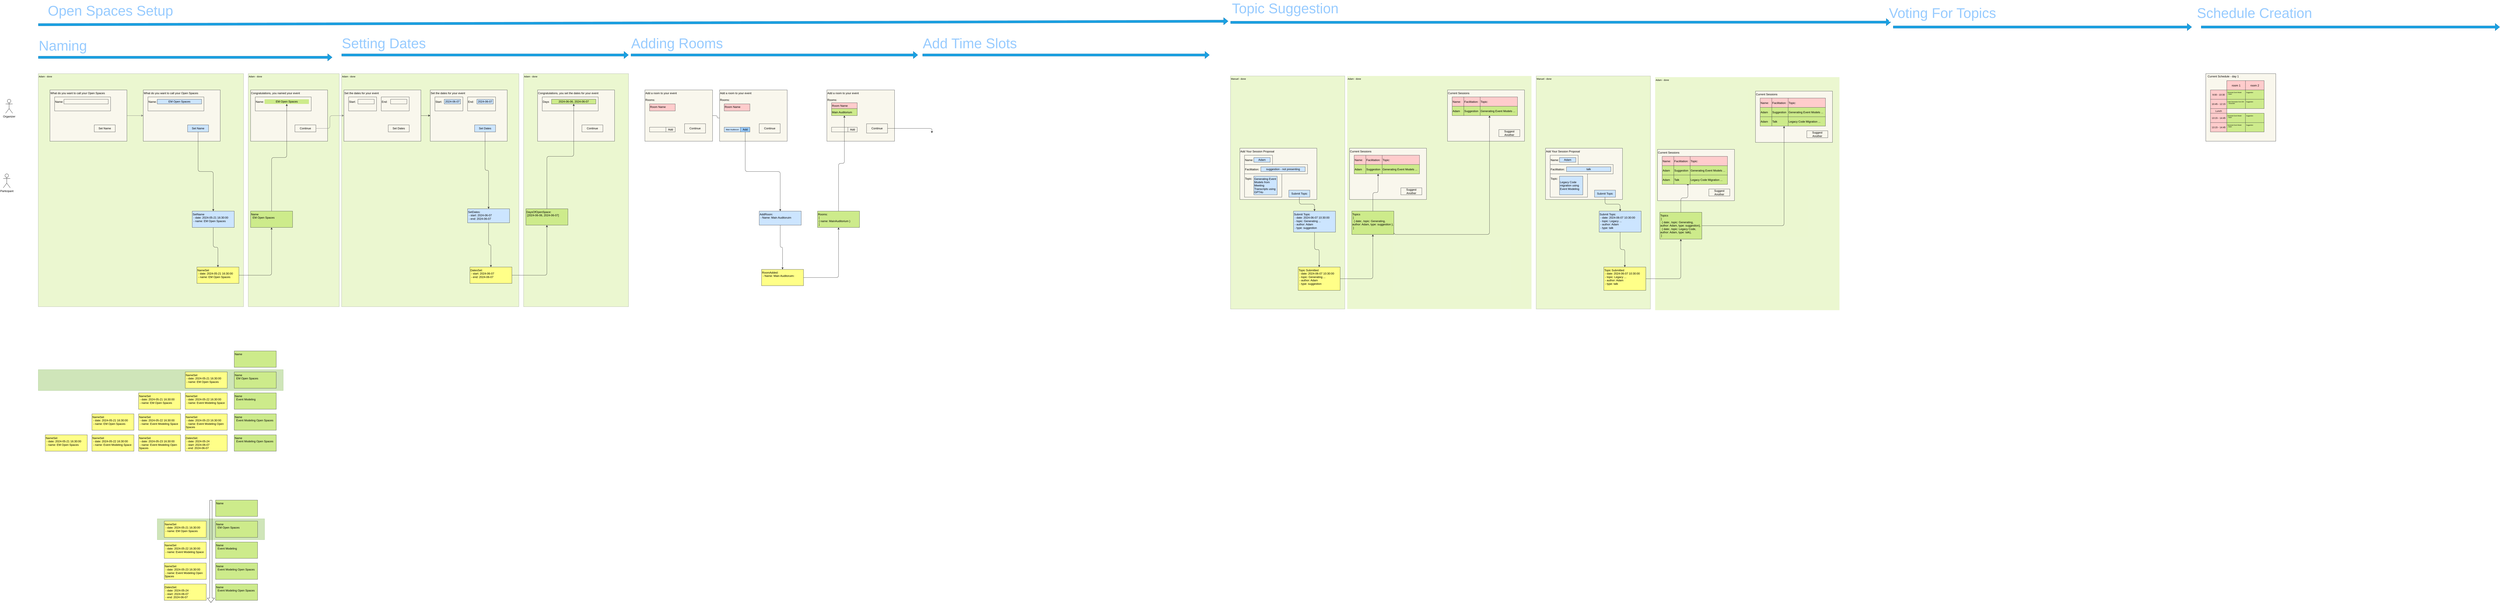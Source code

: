 <mxfile>
    <diagram id="J-dPGnQl9cI3L02o_4ir" name="Page-1">
        <mxGraphModel dx="764" dy="1160" grid="1" gridSize="10" guides="1" tooltips="1" connect="1" arrows="1" fold="1" page="1" pageScale="1" pageWidth="26000" pageHeight="6000" math="0" shadow="0">
            <root>
                <mxCell id="0"/>
                <object label="progress" id="109">
                    <mxCell parent="0"/>
                </object>
                <mxCell id="318" value="" style="rounded=0;whiteSpace=wrap;html=1;fillColor=#60a917;fontColor=#ffffff;strokeColor=#2D7600;opacity=30;" vertex="1" parent="109">
                    <mxGeometry x="790" y="2240" width="460" height="90" as="geometry"/>
                </mxCell>
                <mxCell id="301" value="" style="rounded=0;whiteSpace=wrap;html=1;fillColor=#60a917;fontColor=#ffffff;strokeColor=#2D7600;opacity=30;" vertex="1" parent="109">
                    <mxGeometry x="280" y="1600" width="1050" height="90" as="geometry"/>
                </mxCell>
                <mxCell id="110" value="Adam - done" style="rounded=0;whiteSpace=wrap;html=1;strokeColor=#36393d;fontFamily=Helvetica;fontSize=10;fillColor=#cdeb8b;align=left;verticalAlign=top;fontColor=#000000;opacity=40;" parent="109" vertex="1">
                    <mxGeometry x="280" y="330" width="880" height="1000" as="geometry"/>
                </mxCell>
                <mxCell id="111" value="Adam - done" style="rounded=0;whiteSpace=wrap;html=1;strokeColor=#36393d;fontFamily=Helvetica;fontSize=10;fillColor=#CDEB8B;align=left;verticalAlign=top;opacity=40;fontColor=#000000;" parent="109" vertex="1">
                    <mxGeometry x="1180" y="330" width="390" height="1000" as="geometry"/>
                </mxCell>
                <mxCell id="112" value="Adam - done" style="rounded=0;whiteSpace=wrap;html=1;strokeColor=#36393d;fontFamily=Helvetica;fontSize=10;fillColor=#CDEB8B;align=left;verticalAlign=top;opacity=40;fontColor=#000000;" parent="109" vertex="1">
                    <mxGeometry x="1580" y="330" width="760" height="1000" as="geometry"/>
                </mxCell>
                <mxCell id="129" value="Adam - done" style="rounded=0;whiteSpace=wrap;html=1;strokeColor=#36393d;fontFamily=Helvetica;fontSize=10;fillColor=#CDEB8B;align=left;verticalAlign=top;opacity=40;fontColor=#000000;" parent="109" vertex="1">
                    <mxGeometry x="2360" y="330" width="450" height="1000" as="geometry"/>
                </mxCell>
                <mxCell id="130" value="Manuel - done" style="rounded=0;whiteSpace=wrap;html=1;strokeColor=#36393d;fontFamily=Helvetica;fontSize=10;fillColor=#CDEB8B;align=left;verticalAlign=top;opacity=40;fontColor=#000000;" parent="109" vertex="1">
                    <mxGeometry x="5390" y="340" width="490" height="1000" as="geometry"/>
                </mxCell>
                <mxCell id="131" value="Adam - done" style="rounded=0;whiteSpace=wrap;html=1;strokeColor=none;fontFamily=Helvetica;fontSize=10;fillColor=#CDEB8B;align=left;verticalAlign=top;opacity=40;gradientColor=none;fontColor=#000000;" parent="109" vertex="1">
                    <mxGeometry x="5890" y="340" width="790" height="1000" as="geometry"/>
                </mxCell>
                <mxCell id="159" value="" style="endArrow=classic;html=1;shape=flexArrow;" parent="109" edge="1">
                    <mxGeometry width="50" height="50" relative="1" as="geometry">
                        <mxPoint x="1700" y="570" as="sourcePoint"/>
                        <mxPoint x="1750" y="520" as="targetPoint"/>
                    </mxGeometry>
                </mxCell>
                <mxCell id="160" value="" style="endArrow=classic;html=1;shape=flexArrow;" parent="109" edge="1">
                    <mxGeometry width="50" height="50" relative="1" as="geometry">
                        <mxPoint x="1700" y="570" as="sourcePoint"/>
                        <mxPoint x="1750" y="520" as="targetPoint"/>
                    </mxGeometry>
                </mxCell>
                <mxCell id="161" value="" style="shape=flexArrow;endArrow=classic;html=1;" parent="109" edge="1">
                    <mxGeometry width="50" height="50" relative="1" as="geometry">
                        <mxPoint x="1700" y="570" as="sourcePoint"/>
                        <mxPoint x="1750" y="520" as="targetPoint"/>
                    </mxGeometry>
                </mxCell>
                <mxCell id="162" value="" style="endArrow=classic;html=1;shape=flexArrow;fillColor=#1ba1e2;strokeColor=#006EAF;" parent="109" edge="1">
                    <mxGeometry width="50" height="50" relative="1" as="geometry">
                        <mxPoint x="280" y="120" as="sourcePoint"/>
                        <mxPoint x="5380" y="105" as="targetPoint"/>
                    </mxGeometry>
                </mxCell>
                <mxCell id="163" value="Open Spaces Setup" style="edgeLabel;html=1;align=left;verticalAlign=middle;resizable=0;points=[];fontSize=60;fontColor=#99CCFF;" parent="162" vertex="1" connectable="0">
                    <mxGeometry x="-0.969" y="4" relative="1" as="geometry">
                        <mxPoint x="-40" y="-56" as="offset"/>
                    </mxGeometry>
                </mxCell>
                <mxCell id="164" value="" style="endArrow=classic;html=1;shape=flexArrow;fillColor=#1ba1e2;strokeColor=#006EAF;" parent="109" edge="1">
                    <mxGeometry width="50" height="50" relative="1" as="geometry">
                        <mxPoint x="280" y="260" as="sourcePoint"/>
                        <mxPoint x="1540" y="260" as="targetPoint"/>
                    </mxGeometry>
                </mxCell>
                <mxCell id="165" value="Naming" style="edgeLabel;html=1;align=left;verticalAlign=middle;resizable=0;points=[];fontSize=60;fontColor=#99CCFF;" parent="164" vertex="1" connectable="0">
                    <mxGeometry x="-0.969" y="4" relative="1" as="geometry">
                        <mxPoint x="-20" y="-46" as="offset"/>
                    </mxGeometry>
                </mxCell>
                <mxCell id="166" value="" style="endArrow=classic;html=1;shape=flexArrow;fillColor=#1ba1e2;strokeColor=#006EAF;" parent="109" edge="1">
                    <mxGeometry width="50" height="50" relative="1" as="geometry">
                        <mxPoint x="1580" y="250" as="sourcePoint"/>
                        <mxPoint x="2810" y="250" as="targetPoint"/>
                    </mxGeometry>
                </mxCell>
                <mxCell id="167" value="Setting Dates" style="edgeLabel;html=1;align=left;verticalAlign=middle;resizable=0;points=[];fontSize=60;fontColor=#99CCFF;" parent="166" vertex="1" connectable="0">
                    <mxGeometry x="-0.969" y="4" relative="1" as="geometry">
                        <mxPoint x="-20" y="-46" as="offset"/>
                    </mxGeometry>
                </mxCell>
                <mxCell id="168" value="" style="endArrow=classic;html=1;shape=flexArrow;fillColor=#1ba1e2;strokeColor=#006EAF;" parent="109" edge="1">
                    <mxGeometry width="50" height="50" relative="1" as="geometry">
                        <mxPoint x="5390" y="110" as="sourcePoint"/>
                        <mxPoint x="8220" y="109" as="targetPoint"/>
                    </mxGeometry>
                </mxCell>
                <mxCell id="169" value="Topic Suggestion" style="edgeLabel;html=1;align=left;verticalAlign=middle;resizable=0;points=[];fontSize=60;fontColor=#99CCFF;" parent="168" vertex="1" connectable="0">
                    <mxGeometry x="-0.969" y="4" relative="1" as="geometry">
                        <mxPoint x="-40" y="-56" as="offset"/>
                    </mxGeometry>
                </mxCell>
                <mxCell id="170" value="" style="endArrow=classic;html=1;shape=flexArrow;fillColor=#1ba1e2;strokeColor=#006EAF;" parent="109" edge="1">
                    <mxGeometry width="50" height="50" relative="1" as="geometry">
                        <mxPoint x="2820" y="250" as="sourcePoint"/>
                        <mxPoint x="4050.0" y="250" as="targetPoint"/>
                    </mxGeometry>
                </mxCell>
                <mxCell id="171" value="Adding Rooms" style="edgeLabel;html=1;align=left;verticalAlign=middle;resizable=0;points=[];fontSize=60;fontColor=#99CCFF;" parent="170" vertex="1" connectable="0">
                    <mxGeometry x="-0.969" y="4" relative="1" as="geometry">
                        <mxPoint x="-20" y="-46" as="offset"/>
                    </mxGeometry>
                </mxCell>
                <mxCell id="172" value="" style="endArrow=classic;html=1;shape=flexArrow;fillColor=#1ba1e2;strokeColor=#006EAF;" parent="109" edge="1">
                    <mxGeometry width="50" height="50" relative="1" as="geometry">
                        <mxPoint x="9550" y="130" as="sourcePoint"/>
                        <mxPoint x="10830" y="130" as="targetPoint"/>
                    </mxGeometry>
                </mxCell>
                <mxCell id="173" value="Schedule Creation" style="edgeLabel;html=1;align=left;verticalAlign=middle;resizable=0;points=[];fontSize=60;fontColor=#99CCFF;" parent="172" vertex="1" connectable="0">
                    <mxGeometry x="-0.969" y="4" relative="1" as="geometry">
                        <mxPoint x="-40" y="-56" as="offset"/>
                    </mxGeometry>
                </mxCell>
                <mxCell id="174" value="" style="endArrow=classic;html=1;shape=flexArrow;fillColor=#1ba1e2;strokeColor=#006EAF;" parent="109" edge="1">
                    <mxGeometry width="50" height="50" relative="1" as="geometry">
                        <mxPoint x="4070.0" y="250" as="sourcePoint"/>
                        <mxPoint x="5300.0" y="250" as="targetPoint"/>
                    </mxGeometry>
                </mxCell>
                <mxCell id="175" value="Add Time Slots" style="edgeLabel;html=1;align=left;verticalAlign=middle;resizable=0;points=[];fontSize=60;fontColor=#99CCFF;" parent="174" vertex="1" connectable="0">
                    <mxGeometry x="-0.969" y="4" relative="1" as="geometry">
                        <mxPoint x="-20" y="-46" as="offset"/>
                    </mxGeometry>
                </mxCell>
                <mxCell id="176" value="Manuel - done" style="rounded=0;whiteSpace=wrap;html=1;strokeColor=#36393d;fontFamily=Helvetica;fontSize=10;fillColor=#CDEB8B;align=left;verticalAlign=top;opacity=40;fontColor=#000000;" parent="109" vertex="1">
                    <mxGeometry x="6700" y="340" width="490" height="1000" as="geometry"/>
                </mxCell>
                <mxCell id="177" value="&lt;font color=&quot;#000000&quot;&gt;Add Your Session Proposal&lt;/font&gt;" style="rounded=0;whiteSpace=wrap;html=1;fillColor=#f9f7ed;strokeColor=#36393d;align=left;verticalAlign=top;" parent="109" vertex="1">
                    <mxGeometry x="6740" y="650" width="330" height="220" as="geometry"/>
                </mxCell>
                <mxCell id="178" value="&lt;font color=&quot;#000000&quot;&gt;Name:&lt;/font&gt;" style="rounded=0;whiteSpace=wrap;html=1;fillColor=#f9f7ed;strokeColor=#36393d;horizontal=1;align=left;verticalAlign=top;spacingTop=7;" parent="109" vertex="1">
                    <mxGeometry x="6760" y="680" width="120" height="40" as="geometry"/>
                </mxCell>
                <mxCell id="179" style="edgeStyle=orthogonalEdgeStyle;shape=connector;rounded=1;html=1;entryX=0.5;entryY=0;entryDx=0;entryDy=0;labelBackgroundColor=default;strokeColor=#333333;fontFamily=Helvetica;fontSize=12;fontColor=#000000;endArrow=classic;" parent="109" source="180" target="187" edge="1">
                    <mxGeometry relative="1" as="geometry"/>
                </mxCell>
                <mxCell id="180" value="&lt;font color=&quot;#000000&quot;&gt;Submit Topic&lt;/font&gt;" style="rounded=0;whiteSpace=wrap;html=1;strokeColor=#36393d;fontFamily=Helvetica;fontSize=12;fillColor=#cce5ff;" parent="109" vertex="1">
                    <mxGeometry x="6950" y="830" width="90" height="30" as="geometry"/>
                </mxCell>
                <mxCell id="181" value="Adam" style="rounded=0;whiteSpace=wrap;html=1;strokeColor=#36393d;fontFamily=Helvetica;fontSize=12;fillColor=#cce5ff;fontColor=#000000;" parent="109" vertex="1">
                    <mxGeometry x="6800" y="690" width="70" height="20" as="geometry"/>
                </mxCell>
                <mxCell id="182" value="&lt;font color=&quot;#000000&quot;&gt;Topic:&lt;/font&gt;" style="rounded=0;whiteSpace=wrap;html=1;fillColor=#f9f7ed;strokeColor=#36393d;horizontal=1;align=left;verticalAlign=top;spacingTop=7;" parent="109" vertex="1">
                    <mxGeometry x="6760" y="760" width="160" height="100" as="geometry"/>
                </mxCell>
                <mxCell id="183" value="Legacy Code migration using Event Modeling" style="rounded=0;whiteSpace=wrap;html=1;strokeColor=#36393d;fontFamily=Helvetica;fontSize=12;fillColor=#cce5ff;fontColor=#000000;align=left;" parent="109" vertex="1">
                    <mxGeometry x="6800" y="770" width="100" height="80" as="geometry"/>
                </mxCell>
                <mxCell id="184" value="Facilitation:&amp;nbsp;" style="rounded=0;whiteSpace=wrap;html=1;fillColor=#f9f7ed;strokeColor=#36393d;horizontal=1;align=left;verticalAlign=top;spacingTop=7;fontColor=#000000;" parent="109" vertex="1">
                    <mxGeometry x="6760" y="720" width="270" height="40" as="geometry"/>
                </mxCell>
                <mxCell id="185" value="talk" style="rounded=0;whiteSpace=wrap;html=1;strokeColor=#36393d;fontFamily=Helvetica;fontSize=12;fillColor=#cce5ff;fontColor=#000000;" parent="109" vertex="1">
                    <mxGeometry x="6830" y="730" width="190" height="20" as="geometry"/>
                </mxCell>
                <mxCell id="186" style="edgeStyle=orthogonalEdgeStyle;shape=connector;rounded=1;html=1;entryX=0.5;entryY=0;entryDx=0;entryDy=0;labelBackgroundColor=default;strokeColor=#333333;fontFamily=Helvetica;fontSize=12;fontColor=#000000;endArrow=classic;" parent="109" source="187" target="188" edge="1">
                    <mxGeometry relative="1" as="geometry"/>
                </mxCell>
                <mxCell id="187" value="&lt;font color=&quot;#000000&quot;&gt;Submit Topic&lt;br&gt;&amp;nbsp;- date: 2024-06-07 10:30:00&lt;br&gt;&amp;nbsp;- topic: Legacy ...&lt;br&gt;&amp;nbsp;- author: Adam&lt;br&gt;&amp;nbsp;- type: talk&lt;br&gt;&lt;/font&gt;" style="rounded=0;whiteSpace=wrap;html=1;strokeColor=#36393d;fontFamily=Helvetica;fontSize=12;fillColor=#cce5ff;verticalAlign=top;align=left;" parent="109" vertex="1">
                    <mxGeometry x="6970" y="920" width="180" height="90" as="geometry"/>
                </mxCell>
                <mxCell id="188" value="&lt;span style=&quot;color: rgb(0, 0, 0);&quot;&gt;Topic Submitted&lt;/span&gt;&lt;br style=&quot;color: rgb(0, 0, 0);&quot;&gt;&lt;span style=&quot;color: rgb(0, 0, 0);&quot;&gt;&amp;nbsp;- date: 2024-06-07 10:30:00&lt;/span&gt;&lt;br style=&quot;color: rgb(0, 0, 0);&quot;&gt;&lt;span style=&quot;color: rgb(0, 0, 0);&quot;&gt;&amp;nbsp;- topic: Legacy ...&lt;/span&gt;&lt;br style=&quot;color: rgb(0, 0, 0);&quot;&gt;&lt;span style=&quot;color: rgb(0, 0, 0);&quot;&gt;&amp;nbsp;- author: Adam&lt;/span&gt;&lt;br style=&quot;color: rgb(0, 0, 0);&quot;&gt;&lt;span style=&quot;color: rgb(0, 0, 0);&quot;&gt;&amp;nbsp;- type: talk&lt;/span&gt;&lt;font color=&quot;#000000&quot;&gt;&lt;br&gt;&lt;/font&gt;" style="rounded=0;whiteSpace=wrap;html=1;strokeColor=#36393d;fontFamily=Helvetica;fontSize=12;fillColor=#ffff88;verticalAlign=top;align=left;" parent="109" vertex="1">
                    <mxGeometry x="6990" y="1160" width="180" height="100" as="geometry"/>
                </mxCell>
                <mxCell id="189" value="Adam - done" style="rounded=0;whiteSpace=wrap;html=1;strokeColor=none;fontFamily=Helvetica;fontSize=10;fillColor=#CDEB8B;align=left;verticalAlign=top;opacity=40;gradientColor=none;fontColor=#000000;" parent="109" vertex="1">
                    <mxGeometry x="7210" y="345" width="790" height="1000" as="geometry"/>
                </mxCell>
                <mxCell id="190" value="&lt;font&gt;Topics&lt;br&gt;&amp;nbsp;[&lt;br&gt;&amp;nbsp; { date:, topic: Generating, author: Adam, type: suggestion},&lt;br&gt;&amp;nbsp; { date:, topic: Legacy Code, author: Adam, type: talk},&lt;br&gt;&amp;nbsp;]&lt;br&gt;&lt;/font&gt;" style="rounded=0;whiteSpace=wrap;html=1;strokeColor=#36393d;fontFamily=Helvetica;fontSize=12;fillColor=#cdeb8b;verticalAlign=top;align=left;fontColor=#000000;" parent="109" vertex="1">
                    <mxGeometry x="7230" y="925" width="180" height="115" as="geometry"/>
                </mxCell>
                <mxCell id="191" value="&lt;font color=&quot;#000000&quot;&gt;Current Sessions&lt;/font&gt;" style="rounded=0;whiteSpace=wrap;html=1;fillColor=#f9f7ed;strokeColor=#36393d;align=left;verticalAlign=top;" parent="109" vertex="1">
                    <mxGeometry x="7220" y="655" width="330" height="220" as="geometry"/>
                </mxCell>
                <mxCell id="192" value="&lt;font color=&quot;#000000&quot;&gt;Name:&lt;/font&gt;" style="rounded=0;whiteSpace=wrap;html=1;fillColor=#ffcccc;strokeColor=#36393d;horizontal=1;align=left;verticalAlign=top;spacingTop=7;" parent="109" vertex="1">
                    <mxGeometry x="7240" y="685" width="50" height="40" as="geometry"/>
                </mxCell>
                <mxCell id="193" value="&lt;font color=&quot;#000000&quot;&gt;Topic:&lt;/font&gt;" style="rounded=0;whiteSpace=wrap;html=1;fillColor=#ffcccc;strokeColor=#36393d;horizontal=1;align=left;verticalAlign=top;spacingTop=7;" parent="109" vertex="1">
                    <mxGeometry x="7360" y="685" width="160" height="40" as="geometry"/>
                </mxCell>
                <mxCell id="194" value="Facilitation:&amp;nbsp;" style="rounded=0;whiteSpace=wrap;html=1;fillColor=#ffcccc;strokeColor=#36393d;horizontal=1;align=left;verticalAlign=top;spacingTop=7;fontColor=#000000;" parent="109" vertex="1">
                    <mxGeometry x="7290" y="685" width="70" height="40" as="geometry"/>
                </mxCell>
                <mxCell id="195" value="&lt;font color=&quot;#000000&quot;&gt;Adam&lt;/font&gt;" style="rounded=0;whiteSpace=wrap;html=1;fillColor=#cdeb8b;strokeColor=#36393d;horizontal=1;align=left;verticalAlign=top;spacingTop=7;" parent="109" vertex="1">
                    <mxGeometry x="7240" y="725" width="50" height="40" as="geometry"/>
                </mxCell>
                <mxCell id="196" value="&lt;font color=&quot;#000000&quot;&gt;Generating Event Models ...&lt;/font&gt;" style="rounded=0;whiteSpace=wrap;html=1;fillColor=#cdeb8b;strokeColor=#36393d;horizontal=1;align=left;verticalAlign=top;spacingTop=7;" parent="109" vertex="1">
                    <mxGeometry x="7360" y="725" width="160" height="40" as="geometry"/>
                </mxCell>
                <mxCell id="197" value="Suggestion" style="rounded=0;whiteSpace=wrap;html=1;fillColor=#cdeb8b;strokeColor=#36393d;horizontal=1;align=left;verticalAlign=top;spacingTop=7;fontColor=#000000;" parent="109" vertex="1">
                    <mxGeometry x="7290" y="725" width="70" height="40" as="geometry"/>
                </mxCell>
                <mxCell id="198" value="&lt;font color=&quot;#000000&quot;&gt;Suggest Another&lt;/font&gt;" style="rounded=0;whiteSpace=wrap;html=1;strokeColor=#36393d;fontFamily=Helvetica;fontSize=12;fillColor=#f9f7ed;" parent="109" vertex="1">
                    <mxGeometry x="7440" y="825" width="90" height="30" as="geometry"/>
                </mxCell>
                <mxCell id="199" style="edgeStyle=orthogonalEdgeStyle;shape=connector;rounded=1;html=1;labelBackgroundColor=default;strokeColor=#333333;fontFamily=Helvetica;fontSize=12;fontColor=#000000;endArrow=classic;" parent="109" source="190" edge="1">
                    <mxGeometry relative="1" as="geometry">
                        <mxPoint x="7350" y="800" as="targetPoint"/>
                    </mxGeometry>
                </mxCell>
                <mxCell id="200" value="&lt;font color=&quot;#000000&quot;&gt;Current Sessions&lt;/font&gt;" style="rounded=0;whiteSpace=wrap;html=1;fillColor=#f9f7ed;strokeColor=#36393d;align=left;verticalAlign=top;" parent="109" vertex="1">
                    <mxGeometry x="7640" y="405" width="330" height="220" as="geometry"/>
                </mxCell>
                <mxCell id="201" value="&lt;font color=&quot;#000000&quot;&gt;Name:&lt;/font&gt;" style="rounded=0;whiteSpace=wrap;html=1;fillColor=#ffcccc;strokeColor=#36393d;horizontal=1;align=left;verticalAlign=top;spacingTop=7;" parent="109" vertex="1">
                    <mxGeometry x="7660" y="435" width="50" height="40" as="geometry"/>
                </mxCell>
                <mxCell id="202" value="&lt;font color=&quot;#000000&quot;&gt;Topic:&lt;/font&gt;" style="rounded=0;whiteSpace=wrap;html=1;fillColor=#ffcccc;strokeColor=#36393d;horizontal=1;align=left;verticalAlign=top;spacingTop=7;" parent="109" vertex="1">
                    <mxGeometry x="7780" y="435" width="160" height="40" as="geometry"/>
                </mxCell>
                <mxCell id="203" value="Facilitation:&amp;nbsp;" style="rounded=0;whiteSpace=wrap;html=1;fillColor=#ffcccc;strokeColor=#36393d;horizontal=1;align=left;verticalAlign=top;spacingTop=7;fontColor=#000000;" parent="109" vertex="1">
                    <mxGeometry x="7710" y="435" width="70" height="40" as="geometry"/>
                </mxCell>
                <mxCell id="204" value="&lt;font color=&quot;#000000&quot;&gt;Adam&lt;/font&gt;" style="rounded=0;whiteSpace=wrap;html=1;fillColor=#cdeb8b;strokeColor=#36393d;horizontal=1;align=left;verticalAlign=top;spacingTop=7;" parent="109" vertex="1">
                    <mxGeometry x="7660" y="475" width="50" height="40" as="geometry"/>
                </mxCell>
                <mxCell id="205" value="&lt;font color=&quot;#000000&quot;&gt;Generating Event Models ...&lt;/font&gt;" style="rounded=0;whiteSpace=wrap;html=1;fillColor=#cdeb8b;strokeColor=#36393d;horizontal=1;align=left;verticalAlign=top;spacingTop=7;" parent="109" vertex="1">
                    <mxGeometry x="7780" y="475" width="160" height="40" as="geometry"/>
                </mxCell>
                <mxCell id="206" value="Suggestion" style="rounded=0;whiteSpace=wrap;html=1;fillColor=#cdeb8b;strokeColor=#36393d;horizontal=1;align=left;verticalAlign=top;spacingTop=7;fontColor=#000000;" parent="109" vertex="1">
                    <mxGeometry x="7710" y="475" width="70" height="40" as="geometry"/>
                </mxCell>
                <mxCell id="207" value="&lt;font color=&quot;#000000&quot;&gt;Suggest Another&lt;/font&gt;" style="rounded=0;whiteSpace=wrap;html=1;strokeColor=#36393d;fontFamily=Helvetica;fontSize=12;fillColor=#f9f7ed;" parent="109" vertex="1">
                    <mxGeometry x="7860" y="575" width="90" height="30" as="geometry"/>
                </mxCell>
                <mxCell id="209" value="&lt;font color=&quot;#000000&quot;&gt;Adam&lt;/font&gt;" style="rounded=0;whiteSpace=wrap;html=1;fillColor=#cdeb8b;strokeColor=#36393d;horizontal=1;align=left;verticalAlign=top;spacingTop=7;" parent="109" vertex="1">
                    <mxGeometry x="7240" y="765" width="50" height="40" as="geometry"/>
                </mxCell>
                <mxCell id="210" value="&lt;font color=&quot;#000000&quot;&gt;Legacy Code Migration ...&lt;/font&gt;" style="rounded=0;whiteSpace=wrap;html=1;fillColor=#cdeb8b;strokeColor=#36393d;horizontal=1;align=left;verticalAlign=top;spacingTop=7;" parent="109" vertex="1">
                    <mxGeometry x="7360" y="765" width="160" height="40" as="geometry"/>
                </mxCell>
                <mxCell id="211" value="Talk" style="rounded=0;whiteSpace=wrap;html=1;fillColor=#cdeb8b;strokeColor=#36393d;horizontal=1;align=left;verticalAlign=top;spacingTop=7;fontColor=#000000;" parent="109" vertex="1">
                    <mxGeometry x="7290" y="765" width="70" height="40" as="geometry"/>
                </mxCell>
                <mxCell id="212" style="edgeStyle=orthogonalEdgeStyle;html=1;exitX=1;exitY=0.5;exitDx=0;exitDy=0;entryX=0.5;entryY=1;entryDx=0;entryDy=0;strokeColor=#333333;" parent="109" source="188" target="190" edge="1">
                    <mxGeometry relative="1" as="geometry"/>
                </mxCell>
                <mxCell id="213" style="edgeStyle=orthogonalEdgeStyle;shape=connector;rounded=1;html=1;exitX=1;exitY=0.5;exitDx=0;exitDy=0;entryX=0.75;entryY=1;entryDx=0;entryDy=0;labelBackgroundColor=default;strokeColor=#333333;fontFamily=Helvetica;fontSize=11;fontColor=default;endArrow=classic;" parent="109" source="190" target="216" edge="1">
                    <mxGeometry relative="1" as="geometry"/>
                </mxCell>
                <mxCell id="214" value="&lt;font color=&quot;#000000&quot;&gt;Adam&lt;/font&gt;" style="rounded=0;whiteSpace=wrap;html=1;fillColor=#cdeb8b;strokeColor=#36393d;horizontal=1;align=left;verticalAlign=top;spacingTop=7;" parent="109" vertex="1">
                    <mxGeometry x="7660" y="515" width="50" height="40" as="geometry"/>
                </mxCell>
                <mxCell id="215" value="&lt;font color=&quot;#000000&quot;&gt;Legacy Code Migration ...&lt;/font&gt;" style="rounded=0;whiteSpace=wrap;html=1;fillColor=#cdeb8b;strokeColor=#36393d;horizontal=1;align=left;verticalAlign=top;spacingTop=7;" parent="109" vertex="1">
                    <mxGeometry x="7780" y="515" width="160" height="40" as="geometry"/>
                </mxCell>
                <mxCell id="216" value="Talk" style="rounded=0;whiteSpace=wrap;html=1;fillColor=#cdeb8b;strokeColor=#36393d;horizontal=1;align=left;verticalAlign=top;spacingTop=7;fontColor=#000000;" parent="109" vertex="1">
                    <mxGeometry x="7710" y="515" width="70" height="40" as="geometry"/>
                </mxCell>
                <mxCell id="217" value="" style="endArrow=classic;html=1;shape=flexArrow;fillColor=#1ba1e2;strokeColor=#006EAF;" parent="109" edge="1">
                    <mxGeometry width="50" height="50" relative="1" as="geometry">
                        <mxPoint x="8230" y="130" as="sourcePoint"/>
                        <mxPoint x="9510" y="130" as="targetPoint"/>
                    </mxGeometry>
                </mxCell>
                <mxCell id="218" value="Voting For Topics" style="edgeLabel;html=1;align=left;verticalAlign=middle;resizable=0;points=[];fontSize=60;fontColor=#99CCFF;" parent="217" vertex="1" connectable="0">
                    <mxGeometry x="-0.969" y="4" relative="1" as="geometry">
                        <mxPoint x="-40" y="-56" as="offset"/>
                    </mxGeometry>
                </mxCell>
                <mxCell id="221" value="" style="endArrow=classic;html=1;shape=flexArrow;" parent="109" edge="1">
                    <mxGeometry width="50" height="50" relative="1" as="geometry">
                        <mxPoint x="2990" y="570" as="sourcePoint"/>
                        <mxPoint x="3040" y="520" as="targetPoint"/>
                    </mxGeometry>
                </mxCell>
                <mxCell id="222" value="" style="endArrow=classic;html=1;shape=flexArrow;" parent="109" edge="1">
                    <mxGeometry width="50" height="50" relative="1" as="geometry">
                        <mxPoint x="2990" y="570" as="sourcePoint"/>
                        <mxPoint x="3040" y="520" as="targetPoint"/>
                    </mxGeometry>
                </mxCell>
                <mxCell id="223" value="" style="shape=flexArrow;endArrow=classic;html=1;" parent="109" edge="1">
                    <mxGeometry width="50" height="50" relative="1" as="geometry">
                        <mxPoint x="2990" y="570" as="sourcePoint"/>
                        <mxPoint x="3040" y="520" as="targetPoint"/>
                    </mxGeometry>
                </mxCell>
                <mxCell id="224" style="edgeStyle=orthogonalEdgeStyle;shape=connector;rounded=1;html=1;exitX=1;exitY=0.5;exitDx=0;exitDy=0;entryX=0;entryY=0.5;entryDx=0;entryDy=0;labelBackgroundColor=default;strokeColor=#333333;fontFamily=Helvetica;fontSize=12;fontColor=#000000;endArrow=classic;" parent="109" source="225" edge="1">
                    <mxGeometry relative="1" as="geometry">
                        <mxPoint x="3210" y="520" as="targetPoint"/>
                    </mxGeometry>
                </mxCell>
                <mxCell id="225" value="&lt;font color=&quot;#000000&quot;&gt;Add a room to your event&lt;br&gt;&lt;br&gt;Rooms:&lt;br&gt;&lt;/font&gt;" style="rounded=0;whiteSpace=wrap;html=1;fillColor=#f9f7ed;strokeColor=#36393d;align=left;verticalAlign=top;" parent="109" vertex="1">
                    <mxGeometry x="2880" y="400" width="290" height="220" as="geometry"/>
                </mxCell>
                <mxCell id="227" value="&lt;font color=&quot;#000000&quot;&gt;Add&lt;/font&gt;" style="rounded=0;whiteSpace=wrap;html=1;strokeColor=#36393d;fontFamily=Helvetica;fontSize=12;fillColor=#f9f7ed;" parent="109" vertex="1">
                    <mxGeometry x="2970" y="560" width="40" height="20" as="geometry"/>
                </mxCell>
                <mxCell id="238" style="edgeStyle=orthogonalEdgeStyle;shape=connector;rounded=1;html=1;exitX=0.5;exitY=1;exitDx=0;exitDy=0;entryX=0.5;entryY=0;entryDx=0;entryDy=0;labelBackgroundColor=default;strokeColor=#333333;fontFamily=Helvetica;fontSize=12;fontColor=#000000;endArrow=classic;" parent="109" source="239" target="241" edge="1">
                    <mxGeometry relative="1" as="geometry"/>
                </mxCell>
                <mxCell id="239" value="&lt;font color=&quot;#000000&quot;&gt;AddRoom:&lt;br&gt;&amp;nbsp;- Name: Main Auditoruim&lt;br&gt;&lt;/font&gt;" style="rounded=0;whiteSpace=wrap;html=1;strokeColor=#36393d;fontFamily=Helvetica;fontSize=12;fillColor=#cce5ff;verticalAlign=top;align=left;" parent="109" vertex="1">
                    <mxGeometry x="3370" y="920" width="180" height="60" as="geometry"/>
                </mxCell>
                <mxCell id="240" style="edgeStyle=orthogonalEdgeStyle;shape=connector;rounded=1;html=1;exitX=1;exitY=0.5;exitDx=0;exitDy=0;entryX=0.5;entryY=1;entryDx=0;entryDy=0;labelBackgroundColor=default;strokeColor=#333333;fontFamily=Helvetica;fontSize=12;fontColor=#000000;endArrow=classic;" parent="109" source="241" target="247" edge="1">
                    <mxGeometry relative="1" as="geometry"/>
                </mxCell>
                <mxCell id="241" value="&lt;span style=&quot;color: rgb(0, 0, 0);&quot;&gt;RoomAdded:&lt;/span&gt;&lt;br style=&quot;color: rgb(0, 0, 0);&quot;&gt;&lt;span style=&quot;color: rgb(0, 0, 0);&quot;&gt;&amp;nbsp;- Name: Main Auditoruim&lt;/span&gt;&lt;font color=&quot;#000000&quot;&gt;:&lt;br&gt;&lt;/font&gt;" style="rounded=0;whiteSpace=wrap;html=1;strokeColor=#36393d;fontFamily=Helvetica;fontSize=12;fillColor=#ffff88;verticalAlign=top;align=left;" parent="109" vertex="1">
                    <mxGeometry x="3380" y="1170" width="180" height="70" as="geometry"/>
                </mxCell>
                <mxCell id="247" value="&lt;font color=&quot;#000000&quot;&gt;Rooms:&lt;br&gt;&amp;nbsp;[&lt;br&gt;&amp;nbsp;{ name: MainAuditorium }&lt;br&gt;&amp;nbsp;]&lt;br&gt;&lt;/font&gt;" style="rounded=0;whiteSpace=wrap;html=1;strokeColor=#36393d;fontFamily=Helvetica;fontSize=12;fillColor=#cdeb8b;verticalAlign=top;align=left;" parent="109" vertex="1">
                    <mxGeometry x="3620" y="920" width="180" height="70" as="geometry"/>
                </mxCell>
                <mxCell id="249" value="&lt;font color=&quot;#000000&quot;&gt;Room Name&lt;/font&gt;" style="rounded=0;whiteSpace=wrap;html=1;fillColor=#ffcccc;strokeColor=#36393d;horizontal=1;align=left;verticalAlign=top;spacingTop=-1;" parent="109" vertex="1">
                    <mxGeometry x="2900" y="460" width="110" height="30" as="geometry"/>
                </mxCell>
                <mxCell id="254" value="&lt;font color=&quot;#000000&quot;&gt;Continue&lt;/font&gt;" style="rounded=0;whiteSpace=wrap;html=1;strokeColor=#36393d;fontFamily=Helvetica;fontSize=12;fillColor=#f9f7ed;" parent="109" vertex="1">
                    <mxGeometry x="3050" y="545" width="90" height="40" as="geometry"/>
                </mxCell>
                <mxCell id="255" value="" style="rounded=0;whiteSpace=wrap;html=1;strokeColor=#36393d;fontFamily=Helvetica;fontSize=12;fillColor=#f9f7ed;fontColor=#000000;" parent="109" vertex="1">
                    <mxGeometry x="2900" y="560" width="70" height="20" as="geometry"/>
                </mxCell>
                <mxCell id="256" value="" style="endArrow=classic;html=1;shape=flexArrow;" parent="109" edge="1">
                    <mxGeometry width="50" height="50" relative="1" as="geometry">
                        <mxPoint x="3770" y="570" as="sourcePoint"/>
                        <mxPoint x="3820" y="520" as="targetPoint"/>
                    </mxGeometry>
                </mxCell>
                <mxCell id="257" value="" style="endArrow=classic;html=1;shape=flexArrow;" parent="109" edge="1">
                    <mxGeometry width="50" height="50" relative="1" as="geometry">
                        <mxPoint x="3770" y="570" as="sourcePoint"/>
                        <mxPoint x="3820" y="520" as="targetPoint"/>
                    </mxGeometry>
                </mxCell>
                <mxCell id="258" value="" style="shape=flexArrow;endArrow=classic;html=1;" parent="109" edge="1">
                    <mxGeometry width="50" height="50" relative="1" as="geometry">
                        <mxPoint x="3770" y="570" as="sourcePoint"/>
                        <mxPoint x="3820" y="520" as="targetPoint"/>
                    </mxGeometry>
                </mxCell>
                <mxCell id="259" value="&lt;font color=&quot;#000000&quot;&gt;Add a room to your event&lt;br&gt;&lt;br&gt;Rooms:&lt;br&gt;&lt;/font&gt;" style="rounded=0;whiteSpace=wrap;html=1;fillColor=#f9f7ed;strokeColor=#36393d;align=left;verticalAlign=top;" parent="109" vertex="1">
                    <mxGeometry x="3660" y="400" width="290" height="220" as="geometry"/>
                </mxCell>
                <mxCell id="260" value="&lt;font color=&quot;#000000&quot;&gt;Add&lt;/font&gt;" style="rounded=0;whiteSpace=wrap;html=1;strokeColor=#36393d;fontFamily=Helvetica;fontSize=12;fillColor=#f9f7ed;" parent="109" vertex="1">
                    <mxGeometry x="3750" y="560" width="40" height="20" as="geometry"/>
                </mxCell>
                <mxCell id="285" style="edgeStyle=orthogonalEdgeStyle;shape=connector;rounded=1;html=1;exitX=1;exitY=0.5;exitDx=0;exitDy=0;labelBackgroundColor=default;strokeColor=#333333;fontFamily=Helvetica;fontSize=8;fontColor=#000000;endArrow=classic;" parent="109" source="263" edge="1">
                    <mxGeometry relative="1" as="geometry">
                        <mxPoint x="4110" y="585.286" as="targetPoint"/>
                    </mxGeometry>
                </mxCell>
                <mxCell id="263" value="&lt;font color=&quot;#000000&quot;&gt;Continue&lt;/font&gt;" style="rounded=0;whiteSpace=wrap;html=1;strokeColor=#36393d;fontFamily=Helvetica;fontSize=12;fillColor=#f9f7ed;" parent="109" vertex="1">
                    <mxGeometry x="3830" y="545" width="90" height="40" as="geometry"/>
                </mxCell>
                <mxCell id="264" value="" style="rounded=0;whiteSpace=wrap;html=1;strokeColor=#36393d;fontFamily=Helvetica;fontSize=12;fillColor=#f9f7ed;fontColor=#000000;" parent="109" vertex="1">
                    <mxGeometry x="3680" y="560" width="70" height="20" as="geometry"/>
                </mxCell>
                <mxCell id="274" value="&lt;font color=&quot;#000000&quot;&gt;Room Name&lt;/font&gt;" style="rounded=0;whiteSpace=wrap;html=1;fillColor=#ffcccc;strokeColor=#36393d;horizontal=1;align=left;verticalAlign=top;spacingTop=-1;" parent="109" vertex="1">
                    <mxGeometry x="3680" y="455" width="110" height="25" as="geometry"/>
                </mxCell>
                <mxCell id="275" value="&lt;font color=&quot;#000000&quot;&gt;Main Auditorium&lt;/font&gt;" style="rounded=0;whiteSpace=wrap;html=1;fillColor=#cdeb8b;strokeColor=#36393d;horizontal=1;align=left;verticalAlign=top;spacingTop=2;" parent="109" vertex="1">
                    <mxGeometry x="3680" y="480" width="110" height="30" as="geometry"/>
                </mxCell>
                <mxCell id="277" value="" style="endArrow=classic;html=1;shape=flexArrow;" parent="109" edge="1">
                    <mxGeometry width="50" height="50" relative="1" as="geometry">
                        <mxPoint x="3310" y="570" as="sourcePoint"/>
                        <mxPoint x="3360" y="520" as="targetPoint"/>
                    </mxGeometry>
                </mxCell>
                <mxCell id="278" value="" style="endArrow=classic;html=1;shape=flexArrow;" parent="109" edge="1">
                    <mxGeometry width="50" height="50" relative="1" as="geometry">
                        <mxPoint x="3310" y="570" as="sourcePoint"/>
                        <mxPoint x="3360" y="520" as="targetPoint"/>
                    </mxGeometry>
                </mxCell>
                <mxCell id="279" value="" style="shape=flexArrow;endArrow=classic;html=1;" parent="109" edge="1">
                    <mxGeometry width="50" height="50" relative="1" as="geometry">
                        <mxPoint x="3310" y="570" as="sourcePoint"/>
                        <mxPoint x="3360" y="520" as="targetPoint"/>
                    </mxGeometry>
                </mxCell>
                <mxCell id="280" value="&lt;font color=&quot;#000000&quot;&gt;Add a room to your event&lt;br&gt;&lt;br&gt;Rooms:&lt;br&gt;&lt;/font&gt;" style="rounded=0;whiteSpace=wrap;html=1;fillColor=#f9f7ed;strokeColor=#36393d;align=left;verticalAlign=top;" parent="109" vertex="1">
                    <mxGeometry x="3200" y="400" width="290" height="220" as="geometry"/>
                </mxCell>
                <mxCell id="281" value="&lt;font color=&quot;#000000&quot;&gt;Add&lt;/font&gt;" style="rounded=0;whiteSpace=wrap;html=1;strokeColor=#36393d;fontFamily=Helvetica;fontSize=12;fillColor=#99CCFF;" parent="109" vertex="1">
                    <mxGeometry x="3290" y="560" width="40" height="20" as="geometry"/>
                </mxCell>
                <mxCell id="282" value="&lt;font color=&quot;#000000&quot;&gt;Room Name&lt;/font&gt;" style="rounded=0;whiteSpace=wrap;html=1;fillColor=#ffcccc;strokeColor=#36393d;horizontal=1;align=left;verticalAlign=top;spacingTop=-1;" parent="109" vertex="1">
                    <mxGeometry x="3220" y="460" width="110" height="30" as="geometry"/>
                </mxCell>
                <mxCell id="283" value="&lt;font color=&quot;#000000&quot;&gt;Continue&lt;/font&gt;" style="rounded=0;whiteSpace=wrap;html=1;strokeColor=#36393d;fontFamily=Helvetica;fontSize=12;fillColor=#f9f7ed;" parent="109" vertex="1">
                    <mxGeometry x="3370" y="545" width="90" height="40" as="geometry"/>
                </mxCell>
                <mxCell id="284" value="Main Auditorum" style="rounded=0;whiteSpace=wrap;html=1;strokeColor=#36393d;fontFamily=Helvetica;fontSize=8;fillColor=#cce5ff;fontColor=#000000;" parent="109" vertex="1">
                    <mxGeometry x="3220" y="560" width="70" height="20" as="geometry"/>
                </mxCell>
                <mxCell id="233" style="edgeStyle=orthogonalEdgeStyle;html=1;exitX=0.5;exitY=1;exitDx=0;exitDy=0;entryX=0.5;entryY=0;entryDx=0;entryDy=0;fontSize=12;strokeColor=#333333;fontColor=#000000;" parent="109" source="281" target="239" edge="1">
                    <mxGeometry relative="1" as="geometry">
                        <mxPoint x="3445" y="590" as="sourcePoint"/>
                    </mxGeometry>
                </mxCell>
                <mxCell id="246" style="edgeStyle=orthogonalEdgeStyle;shape=connector;rounded=1;html=1;exitX=0.5;exitY=0;exitDx=0;exitDy=0;entryX=0.5;entryY=1;entryDx=0;entryDy=0;labelBackgroundColor=default;strokeColor=#333333;fontFamily=Helvetica;fontSize=12;fontColor=#000000;endArrow=classic;" parent="109" source="247" target="275" edge="1">
                    <mxGeometry relative="1" as="geometry">
                        <mxPoint x="3825" y="470" as="targetPoint"/>
                    </mxGeometry>
                </mxCell>
                <mxCell id="286" value="&lt;font color=&quot;#000000&quot;&gt;NameSet&lt;br&gt;&amp;nbsp;- date: 2024-05-21 16:30:00&lt;br&gt;&amp;nbsp;- name: EM Open Spaces&lt;br&gt;&lt;/font&gt;" style="rounded=0;whiteSpace=wrap;html=1;strokeColor=#36393d;fontFamily=Helvetica;fontSize=12;fillColor=#ffff88;verticalAlign=top;align=left;" parent="109" vertex="1">
                    <mxGeometry x="910" y="1610" width="180" height="70" as="geometry"/>
                </mxCell>
                <mxCell id="287" value="&lt;font color=&quot;#000000&quot;&gt;Name&lt;br&gt;&amp;nbsp; EM Open Spaces&lt;br&gt;&lt;/font&gt;" style="rounded=0;whiteSpace=wrap;html=1;strokeColor=#36393d;fontFamily=Helvetica;fontSize=12;fillColor=#cdeb8b;verticalAlign=top;align=left;" parent="109" vertex="1">
                    <mxGeometry x="1120" y="1610" width="180" height="70" as="geometry"/>
                </mxCell>
                <mxCell id="288" value="&lt;font color=&quot;#000000&quot;&gt;Name&lt;br&gt;&amp;nbsp;&amp;nbsp;&lt;br&gt;&lt;/font&gt;" style="rounded=0;whiteSpace=wrap;html=1;strokeColor=#36393d;fontFamily=Helvetica;fontSize=12;fillColor=#cdeb8b;verticalAlign=top;align=left;" parent="109" vertex="1">
                    <mxGeometry x="1120" y="1520" width="180" height="70" as="geometry"/>
                </mxCell>
                <mxCell id="289" value="&lt;font color=&quot;#000000&quot;&gt;NameSet&lt;br&gt;&amp;nbsp;- date: 2024-05-22 16:30:00&lt;br&gt;&amp;nbsp;- name: Event Modeling Space&lt;br&gt;&lt;/font&gt;" style="rounded=0;whiteSpace=wrap;html=1;strokeColor=#36393d;fontFamily=Helvetica;fontSize=12;fillColor=#ffff88;verticalAlign=top;align=left;" parent="109" vertex="1">
                    <mxGeometry x="910" y="1700" width="180" height="70" as="geometry"/>
                </mxCell>
                <mxCell id="290" value="&lt;font color=&quot;#000000&quot;&gt;Name&lt;br&gt;&amp;nbsp; Event Modeling&lt;br&gt;&lt;/font&gt;" style="rounded=0;whiteSpace=wrap;html=1;strokeColor=#36393d;fontFamily=Helvetica;fontSize=12;fillColor=#cdeb8b;verticalAlign=top;align=left;" parent="109" vertex="1">
                    <mxGeometry x="1120" y="1700" width="180" height="70" as="geometry"/>
                </mxCell>
                <mxCell id="291" value="&lt;font color=&quot;#000000&quot;&gt;NameSet&lt;br&gt;&amp;nbsp;- date: 2024-05-21 16:30:00&lt;br&gt;&amp;nbsp;- name: EM Open Spaces&lt;br&gt;&lt;/font&gt;" style="rounded=0;whiteSpace=wrap;html=1;strokeColor=#36393d;fontFamily=Helvetica;fontSize=12;fillColor=#ffff88;verticalAlign=top;align=left;" parent="109" vertex="1">
                    <mxGeometry x="710" y="1700" width="180" height="70" as="geometry"/>
                </mxCell>
                <mxCell id="292" value="&lt;font color=&quot;#000000&quot;&gt;NameSet&lt;br&gt;&amp;nbsp;- date: 2024-05-22 16:30:00&lt;br&gt;&amp;nbsp;- name: Event Modeling Space&lt;br&gt;&lt;/font&gt;" style="rounded=0;whiteSpace=wrap;html=1;strokeColor=#36393d;fontFamily=Helvetica;fontSize=12;fillColor=#ffff88;verticalAlign=top;align=left;" parent="109" vertex="1">
                    <mxGeometry x="710" y="1790" width="180" height="70" as="geometry"/>
                </mxCell>
                <mxCell id="293" value="&lt;font color=&quot;#000000&quot;&gt;Name&lt;br&gt;&amp;nbsp;&amp;nbsp;&lt;/font&gt;&lt;span style=&quot;color: rgb(0, 0, 0);&quot;&gt;Event Modeling Open Spaces&lt;/span&gt;&lt;font color=&quot;#000000&quot;&gt;&lt;br&gt;&lt;/font&gt;" style="rounded=0;whiteSpace=wrap;html=1;strokeColor=#36393d;fontFamily=Helvetica;fontSize=12;fillColor=#cdeb8b;verticalAlign=top;align=left;" parent="109" vertex="1">
                    <mxGeometry x="1120" y="1790" width="180" height="70" as="geometry"/>
                </mxCell>
                <mxCell id="294" value="&lt;font color=&quot;#000000&quot;&gt;NameSet&lt;br&gt;&amp;nbsp;- date: 2024-05-21 16:30:00&lt;br&gt;&amp;nbsp;- name: EM Open Spaces&lt;br&gt;&lt;/font&gt;" style="rounded=0;whiteSpace=wrap;html=1;strokeColor=#36393d;fontFamily=Helvetica;fontSize=12;fillColor=#ffff88;verticalAlign=top;align=left;" parent="109" vertex="1">
                    <mxGeometry x="510" y="1790" width="180" height="70" as="geometry"/>
                </mxCell>
                <mxCell id="295" value="&lt;font color=&quot;#000000&quot;&gt;NameSet&lt;br&gt;&amp;nbsp;- date: 2024-05-23 16:30:00&lt;br&gt;&amp;nbsp;- name: Event Modeling Open Spaces&lt;br&gt;&lt;/font&gt;" style="rounded=0;whiteSpace=wrap;html=1;strokeColor=#36393d;fontFamily=Helvetica;fontSize=12;fillColor=#ffff88;verticalAlign=top;align=left;" parent="109" vertex="1">
                    <mxGeometry x="910" y="1790" width="180" height="70" as="geometry"/>
                </mxCell>
                <mxCell id="296" value="&lt;font color=&quot;#000000&quot;&gt;NameSet&lt;br&gt;&amp;nbsp;- date: 2024-05-22 16:30:00&lt;br&gt;&amp;nbsp;- name: Event Modeling Space&lt;br&gt;&lt;/font&gt;" style="rounded=0;whiteSpace=wrap;html=1;strokeColor=#36393d;fontFamily=Helvetica;fontSize=12;fillColor=#ffff88;verticalAlign=top;align=left;" parent="109" vertex="1">
                    <mxGeometry x="510" y="1880" width="180" height="70" as="geometry"/>
                </mxCell>
                <mxCell id="297" value="&lt;font color=&quot;#000000&quot;&gt;Name&lt;br&gt;&amp;nbsp;&amp;nbsp;&lt;/font&gt;&lt;span style=&quot;color: rgb(0, 0, 0);&quot;&gt;Event Modeling Open Spaces&lt;/span&gt;&lt;font color=&quot;#000000&quot;&gt;&lt;br&gt;&lt;/font&gt;" style="rounded=0;whiteSpace=wrap;html=1;strokeColor=#36393d;fontFamily=Helvetica;fontSize=12;fillColor=#cdeb8b;verticalAlign=top;align=left;" parent="109" vertex="1">
                    <mxGeometry x="1120" y="1880" width="180" height="70" as="geometry"/>
                </mxCell>
                <mxCell id="298" value="&lt;font color=&quot;#000000&quot;&gt;NameSet&lt;br&gt;&amp;nbsp;- date: 2024-05-21 16:30:00&lt;br&gt;&amp;nbsp;- name: EM Open Spaces&lt;br&gt;&lt;/font&gt;" style="rounded=0;whiteSpace=wrap;html=1;strokeColor=#36393d;fontFamily=Helvetica;fontSize=12;fillColor=#ffff88;verticalAlign=top;align=left;" parent="109" vertex="1">
                    <mxGeometry x="310" y="1880" width="180" height="70" as="geometry"/>
                </mxCell>
                <mxCell id="299" value="&lt;font color=&quot;#000000&quot;&gt;NameSet&lt;br&gt;&amp;nbsp;- date: 2024-05-23 16:30:00&lt;br&gt;&amp;nbsp;- name: Event Modeling Open Spaces&lt;br&gt;&lt;/font&gt;" style="rounded=0;whiteSpace=wrap;html=1;strokeColor=#36393d;fontFamily=Helvetica;fontSize=12;fillColor=#ffff88;verticalAlign=top;align=left;" parent="109" vertex="1">
                    <mxGeometry x="710" y="1880" width="180" height="70" as="geometry"/>
                </mxCell>
                <mxCell id="300" value="&lt;font color=&quot;#000000&quot;&gt;DatesSet:&lt;br&gt;&amp;nbsp;- date: 2024-05-24&lt;br&gt;&amp;nbsp;- start: 2024-06-07&lt;br&gt;&amp;nbsp;- end: 2024-06-07&lt;br&gt;&lt;/font&gt;" style="rounded=0;whiteSpace=wrap;html=1;strokeColor=#36393d;fontFamily=Helvetica;fontSize=12;fillColor=#ffff88;verticalAlign=top;align=left;" parent="109" vertex="1">
                    <mxGeometry x="910" y="1880" width="180" height="70" as="geometry"/>
                </mxCell>
                <mxCell id="302" value="&lt;font color=&quot;#000000&quot;&gt;NameSet&lt;br&gt;&amp;nbsp;- date: 2024-05-21 16:30:00&lt;br&gt;&amp;nbsp;- name: EM Open Spaces&lt;br&gt;&lt;/font&gt;" style="rounded=0;whiteSpace=wrap;html=1;strokeColor=#36393d;fontFamily=Helvetica;fontSize=12;fillColor=#ffff88;verticalAlign=top;align=left;" vertex="1" parent="109">
                    <mxGeometry x="820" y="2250" width="180" height="70" as="geometry"/>
                </mxCell>
                <mxCell id="303" value="&lt;font color=&quot;#000000&quot;&gt;Name&lt;br&gt;&amp;nbsp; EM Open Spaces&lt;br&gt;&lt;/font&gt;" style="rounded=0;whiteSpace=wrap;html=1;strokeColor=#36393d;fontFamily=Helvetica;fontSize=12;fillColor=#cdeb8b;verticalAlign=top;align=left;" vertex="1" parent="109">
                    <mxGeometry x="1040" y="2250" width="180" height="70" as="geometry"/>
                </mxCell>
                <mxCell id="304" value="&lt;font color=&quot;#000000&quot;&gt;Name&lt;br&gt;&amp;nbsp;&amp;nbsp;&lt;br&gt;&lt;/font&gt;" style="rounded=0;whiteSpace=wrap;html=1;strokeColor=#36393d;fontFamily=Helvetica;fontSize=12;fillColor=#cdeb8b;verticalAlign=top;align=left;" vertex="1" parent="109">
                    <mxGeometry x="1040" y="2160" width="180" height="70" as="geometry"/>
                </mxCell>
                <mxCell id="305" value="&lt;font color=&quot;#000000&quot;&gt;NameSet&lt;br&gt;&amp;nbsp;- date: 2024-05-22 16:30:00&lt;br&gt;&amp;nbsp;- name: Event Modeling Space&lt;br&gt;&lt;/font&gt;" style="rounded=0;whiteSpace=wrap;html=1;strokeColor=#36393d;fontFamily=Helvetica;fontSize=12;fillColor=#ffff88;verticalAlign=top;align=left;" vertex="1" parent="109">
                    <mxGeometry x="820" y="2340" width="180" height="70" as="geometry"/>
                </mxCell>
                <mxCell id="306" value="&lt;font color=&quot;#000000&quot;&gt;Name&lt;br&gt;&amp;nbsp; Event Modeling&lt;br&gt;&lt;/font&gt;" style="rounded=0;whiteSpace=wrap;html=1;strokeColor=#36393d;fontFamily=Helvetica;fontSize=12;fillColor=#cdeb8b;verticalAlign=top;align=left;" vertex="1" parent="109">
                    <mxGeometry x="1040" y="2340" width="180" height="70" as="geometry"/>
                </mxCell>
                <mxCell id="309" value="&lt;font color=&quot;#000000&quot;&gt;Name&lt;br&gt;&amp;nbsp;&amp;nbsp;&lt;/font&gt;&lt;span style=&quot;color: rgb(0, 0, 0);&quot;&gt;Event Modeling Open Spaces&lt;/span&gt;&lt;font color=&quot;#000000&quot;&gt;&lt;br&gt;&lt;/font&gt;" style="rounded=0;whiteSpace=wrap;html=1;strokeColor=#36393d;fontFamily=Helvetica;fontSize=12;fillColor=#cdeb8b;verticalAlign=top;align=left;" vertex="1" parent="109">
                    <mxGeometry x="1040" y="2430" width="180" height="70" as="geometry"/>
                </mxCell>
                <mxCell id="311" value="&lt;font color=&quot;#000000&quot;&gt;NameSet&lt;br&gt;&amp;nbsp;- date: 2024-05-23 16:30:00&lt;br&gt;&amp;nbsp;- name: Event Modeling Open Spaces&lt;br&gt;&lt;/font&gt;" style="rounded=0;whiteSpace=wrap;html=1;strokeColor=#36393d;fontFamily=Helvetica;fontSize=12;fillColor=#ffff88;verticalAlign=top;align=left;" vertex="1" parent="109">
                    <mxGeometry x="820" y="2430" width="180" height="70" as="geometry"/>
                </mxCell>
                <mxCell id="313" value="&lt;font color=&quot;#000000&quot;&gt;Name&lt;br&gt;&amp;nbsp;&amp;nbsp;&lt;/font&gt;&lt;span style=&quot;color: rgb(0, 0, 0);&quot;&gt;Event Modeling Open Spaces&lt;/span&gt;&lt;font color=&quot;#000000&quot;&gt;&lt;br&gt;&lt;/font&gt;" style="rounded=0;whiteSpace=wrap;html=1;strokeColor=#36393d;fontFamily=Helvetica;fontSize=12;fillColor=#cdeb8b;verticalAlign=top;align=left;" vertex="1" parent="109">
                    <mxGeometry x="1040" y="2520" width="180" height="70" as="geometry"/>
                </mxCell>
                <mxCell id="316" value="&lt;font color=&quot;#000000&quot;&gt;DatesSet:&lt;br&gt;&amp;nbsp;- date: 2024-05-24&lt;br&gt;&amp;nbsp;- start: 2024-06-07&lt;br&gt;&amp;nbsp;- end: 2024-06-07&lt;br&gt;&lt;/font&gt;" style="rounded=0;whiteSpace=wrap;html=1;strokeColor=#36393d;fontFamily=Helvetica;fontSize=12;fillColor=#ffff88;verticalAlign=top;align=left;" vertex="1" parent="109">
                    <mxGeometry x="820" y="2520" width="180" height="70" as="geometry"/>
                </mxCell>
                <mxCell id="317" value="" style="shape=flexArrow;endArrow=classic;html=1;" edge="1" parent="109">
                    <mxGeometry width="50" height="50" relative="1" as="geometry">
                        <mxPoint x="1020" y="2160" as="sourcePoint"/>
                        <mxPoint x="1020" y="2600" as="targetPoint"/>
                    </mxGeometry>
                </mxCell>
                <object label="Event Model" id="1">
                    <mxCell parent="0"/>
                </object>
                <mxCell id="4" value="Organizer" style="shape=umlActor;verticalLabelPosition=bottom;verticalAlign=top;html=1;outlineConnect=0;" parent="1" vertex="1">
                    <mxGeometry x="140" y="440" width="30" height="60" as="geometry"/>
                </mxCell>
                <mxCell id="6" value="Participant" style="shape=umlActor;verticalLabelPosition=bottom;verticalAlign=top;html=1;outlineConnect=0;" parent="1" vertex="1">
                    <mxGeometry x="130" y="760" width="30" height="60" as="geometry"/>
                </mxCell>
                <mxCell id="11" value="&lt;font color=&quot;#000000&quot;&gt;What do you want to call your Open Spaces&lt;/font&gt;" style="rounded=0;whiteSpace=wrap;html=1;fillColor=#f9f7ed;strokeColor=#36393d;align=left;verticalAlign=top;" parent="1" vertex="1">
                    <mxGeometry x="730" y="400" width="330" height="220" as="geometry"/>
                </mxCell>
                <mxCell id="13" value="&lt;font color=&quot;#000000&quot;&gt;Name:&lt;/font&gt;" style="rounded=0;whiteSpace=wrap;html=1;fillColor=#f9f7ed;strokeColor=#36393d;horizontal=1;align=left;verticalAlign=top;spacingTop=7;" parent="1" vertex="1">
                    <mxGeometry x="750" y="430" width="240" height="60" as="geometry"/>
                </mxCell>
                <mxCell id="23" style="edgeStyle=orthogonalEdgeStyle;html=1;entryX=0.5;entryY=0;entryDx=0;entryDy=0;strokeColor=#333333;fontFamily=Helvetica;fontSize=12;fontColor=#000000;" parent="1" source="14" target="19" edge="1">
                    <mxGeometry relative="1" as="geometry"/>
                </mxCell>
                <mxCell id="14" value="&lt;font color=&quot;#000000&quot;&gt;Set Name&lt;/font&gt;" style="rounded=0;whiteSpace=wrap;html=1;strokeColor=#36393d;fontFamily=Helvetica;fontSize=12;fillColor=#cce5ff;" parent="1" vertex="1">
                    <mxGeometry x="920" y="550" width="90" height="30" as="geometry"/>
                </mxCell>
                <mxCell id="29" style="edgeStyle=orthogonalEdgeStyle;shape=connector;rounded=1;html=1;entryX=0.5;entryY=0;entryDx=0;entryDy=0;labelBackgroundColor=default;strokeColor=#333333;fontFamily=Helvetica;fontSize=12;fontColor=#000000;endArrow=classic;" parent="1" source="19" target="28" edge="1">
                    <mxGeometry relative="1" as="geometry"/>
                </mxCell>
                <mxCell id="19" value="&lt;font color=&quot;#000000&quot;&gt;SetName&lt;br&gt;&amp;nbsp;- date: 2024-05-21 16:30:00&lt;br&gt;&amp;nbsp;- name: EM Open Spaces&lt;br&gt;&lt;/font&gt;" style="rounded=0;whiteSpace=wrap;html=1;strokeColor=#36393d;fontFamily=Helvetica;fontSize=12;fillColor=#cce5ff;verticalAlign=top;align=left;" parent="1" vertex="1">
                    <mxGeometry x="940" y="920" width="180" height="70" as="geometry"/>
                </mxCell>
                <mxCell id="20" value="&lt;font color=&quot;#000000&quot;&gt;EM Open Spaces&lt;/font&gt;" style="rounded=0;whiteSpace=wrap;html=1;strokeColor=#36393d;fontFamily=Helvetica;fontSize=12;fillColor=#cce5ff;" parent="1" vertex="1">
                    <mxGeometry x="790" y="440" width="190" height="20" as="geometry"/>
                </mxCell>
                <mxCell id="30" style="edgeStyle=orthogonalEdgeStyle;shape=connector;rounded=1;html=1;entryX=0;entryY=0.5;entryDx=0;entryDy=0;labelBackgroundColor=default;strokeColor=#7A7A7A;fontFamily=Helvetica;fontSize=12;fontColor=#000000;endArrow=classic;" parent="1" source="24" target="11" edge="1">
                    <mxGeometry relative="1" as="geometry"/>
                </mxCell>
                <mxCell id="24" value="&lt;font color=&quot;#000000&quot;&gt;What do you want to call your Open Spaces&lt;/font&gt;" style="rounded=0;whiteSpace=wrap;html=1;fillColor=#f9f7ed;strokeColor=#36393d;align=left;verticalAlign=top;" parent="1" vertex="1">
                    <mxGeometry x="330" y="400" width="330" height="220" as="geometry"/>
                </mxCell>
                <mxCell id="25" value="&lt;font color=&quot;#000000&quot;&gt;Name:&lt;/font&gt;" style="rounded=0;whiteSpace=wrap;html=1;fillColor=#f9f7ed;strokeColor=#36393d;horizontal=1;align=left;verticalAlign=top;spacingTop=7;" parent="1" vertex="1">
                    <mxGeometry x="350" y="430" width="240" height="60" as="geometry"/>
                </mxCell>
                <mxCell id="26" value="&lt;font color=&quot;#000000&quot;&gt;Set Name&lt;/font&gt;" style="rounded=0;whiteSpace=wrap;html=1;strokeColor=#36393d;fontFamily=Helvetica;fontSize=12;fillColor=#f9f7ed;" parent="1" vertex="1">
                    <mxGeometry x="520" y="550" width="90" height="30" as="geometry"/>
                </mxCell>
                <mxCell id="27" value="" style="rounded=0;whiteSpace=wrap;html=1;strokeColor=#36393d;fontFamily=Helvetica;fontSize=12;fillColor=#f9f7ed;" parent="1" vertex="1">
                    <mxGeometry x="390" y="440" width="190" height="20" as="geometry"/>
                </mxCell>
                <mxCell id="42" style="edgeStyle=orthogonalEdgeStyle;shape=connector;rounded=1;html=1;entryX=0.5;entryY=1;entryDx=0;entryDy=0;labelBackgroundColor=default;strokeColor=#333333;fontFamily=Helvetica;fontSize=12;fontColor=#000000;endArrow=classic;" parent="1" source="28" target="41" edge="1">
                    <mxGeometry relative="1" as="geometry"/>
                </mxCell>
                <mxCell id="28" value="&lt;font color=&quot;#000000&quot;&gt;NameSet&lt;br&gt;&amp;nbsp;- date: 2024-05-21 16:30:00&lt;br&gt;&amp;nbsp;- name: EM Open Spaces&lt;br&gt;&lt;/font&gt;" style="rounded=0;whiteSpace=wrap;html=1;strokeColor=#36393d;fontFamily=Helvetica;fontSize=12;fillColor=#ffff88;verticalAlign=top;align=left;" parent="1" vertex="1">
                    <mxGeometry x="960" y="1160" width="180" height="70" as="geometry"/>
                </mxCell>
                <mxCell id="37" value="&lt;font color=&quot;#000000&quot;&gt;Congratulations, you named your event&lt;/font&gt;" style="rounded=0;whiteSpace=wrap;html=1;fillColor=#f9f7ed;strokeColor=#36393d;align=left;verticalAlign=top;" parent="1" vertex="1">
                    <mxGeometry x="1190" y="400" width="330" height="220" as="geometry"/>
                </mxCell>
                <mxCell id="38" value="&lt;font color=&quot;#000000&quot;&gt;Name:&lt;/font&gt;" style="rounded=0;whiteSpace=wrap;html=1;fillColor=#f9f7ed;strokeColor=#36393d;horizontal=1;align=left;verticalAlign=top;spacingTop=7;" parent="1" vertex="1">
                    <mxGeometry x="1210" y="430" width="240" height="60" as="geometry"/>
                </mxCell>
                <mxCell id="50" style="edgeStyle=orthogonalEdgeStyle;shape=connector;rounded=1;html=1;entryX=0;entryY=0.5;entryDx=0;entryDy=0;labelBackgroundColor=default;strokeColor=#7A7A7A;fontFamily=Helvetica;fontSize=12;fontColor=#000000;endArrow=classic;" parent="1" source="39" target="44" edge="1">
                    <mxGeometry relative="1" as="geometry"/>
                </mxCell>
                <mxCell id="39" value="&lt;font color=&quot;#000000&quot;&gt;Continue&lt;/font&gt;" style="rounded=0;whiteSpace=wrap;html=1;strokeColor=#36393d;fontFamily=Helvetica;fontSize=12;fillColor=#f9f7ed;" parent="1" vertex="1">
                    <mxGeometry x="1380" y="550" width="90" height="30" as="geometry"/>
                </mxCell>
                <mxCell id="40" value="&lt;font color=&quot;#000000&quot;&gt;EM Open Spaces&lt;/font&gt;" style="rounded=0;whiteSpace=wrap;html=1;strokeColor=none;fontFamily=Helvetica;fontSize=12;fillColor=#cdeb8b;" parent="1" vertex="1">
                    <mxGeometry x="1250" y="440" width="190" height="20" as="geometry"/>
                </mxCell>
                <mxCell id="43" style="edgeStyle=orthogonalEdgeStyle;shape=connector;rounded=1;html=1;labelBackgroundColor=default;strokeColor=#333333;fontFamily=Helvetica;fontSize=12;fontColor=#000000;endArrow=classic;entryX=0.5;entryY=1;entryDx=0;entryDy=0;" parent="1" source="41" target="40" edge="1">
                    <mxGeometry relative="1" as="geometry">
                        <mxPoint x="1300" y="820" as="targetPoint"/>
                    </mxGeometry>
                </mxCell>
                <mxCell id="41" value="&lt;font color=&quot;#000000&quot;&gt;Name&lt;br&gt;&amp;nbsp; EM Open Spaces&lt;br&gt;&lt;/font&gt;" style="rounded=0;whiteSpace=wrap;html=1;strokeColor=#36393d;fontFamily=Helvetica;fontSize=12;fillColor=#cdeb8b;verticalAlign=top;align=left;" parent="1" vertex="1">
                    <mxGeometry x="1190" y="920" width="180" height="70" as="geometry"/>
                </mxCell>
                <mxCell id="57" style="edgeStyle=orthogonalEdgeStyle;shape=connector;rounded=1;html=1;exitX=1;exitY=0.5;exitDx=0;exitDy=0;entryX=0;entryY=0.5;entryDx=0;entryDy=0;labelBackgroundColor=default;strokeColor=#333333;fontFamily=Helvetica;fontSize=12;fontColor=#000000;endArrow=classic;" parent="1" source="44" target="51" edge="1">
                    <mxGeometry relative="1" as="geometry"/>
                </mxCell>
                <mxCell id="44" value="&lt;font color=&quot;#000000&quot;&gt;Set the dates for your event&lt;/font&gt;" style="rounded=0;whiteSpace=wrap;html=1;fillColor=#f9f7ed;strokeColor=#36393d;align=left;verticalAlign=top;" parent="1" vertex="1">
                    <mxGeometry x="1590" y="400" width="330" height="220" as="geometry"/>
                </mxCell>
                <mxCell id="45" value="&lt;font color=&quot;#000000&quot;&gt;Start:&lt;/font&gt;" style="rounded=0;whiteSpace=wrap;html=1;fillColor=#f9f7ed;strokeColor=#36393d;horizontal=1;align=left;verticalAlign=top;spacingTop=7;" parent="1" vertex="1">
                    <mxGeometry x="1610" y="430" width="120" height="60" as="geometry"/>
                </mxCell>
                <mxCell id="46" value="&lt;font color=&quot;#000000&quot;&gt;Set Dates&lt;/font&gt;" style="rounded=0;whiteSpace=wrap;html=1;strokeColor=#36393d;fontFamily=Helvetica;fontSize=12;fillColor=#f9f7ed;" parent="1" vertex="1">
                    <mxGeometry x="1780" y="550" width="90" height="30" as="geometry"/>
                </mxCell>
                <mxCell id="47" value="" style="rounded=0;whiteSpace=wrap;html=1;strokeColor=#36393d;fontFamily=Helvetica;fontSize=12;fillColor=#f9f7ed;fontColor=#000000;" parent="1" vertex="1">
                    <mxGeometry x="1650" y="440" width="70" height="20" as="geometry"/>
                </mxCell>
                <mxCell id="48" value="&lt;font color=&quot;#000000&quot;&gt;End:&lt;/font&gt;" style="rounded=0;whiteSpace=wrap;html=1;fillColor=#f9f7ed;strokeColor=#36393d;horizontal=1;align=left;verticalAlign=top;spacingTop=7;" parent="1" vertex="1">
                    <mxGeometry x="1750" y="430" width="120" height="60" as="geometry"/>
                </mxCell>
                <mxCell id="49" value="" style="rounded=0;whiteSpace=wrap;html=1;strokeColor=#36393d;fontFamily=Helvetica;fontSize=12;fillColor=#f9f7ed;fontColor=#000000;" parent="1" vertex="1">
                    <mxGeometry x="1790" y="440" width="70" height="20" as="geometry"/>
                </mxCell>
                <mxCell id="51" value="&lt;font color=&quot;#000000&quot;&gt;Set the dates for your event&lt;/font&gt;" style="rounded=0;whiteSpace=wrap;html=1;fillColor=#f9f7ed;strokeColor=#36393d;align=left;verticalAlign=top;" parent="1" vertex="1">
                    <mxGeometry x="1960" y="400" width="330" height="220" as="geometry"/>
                </mxCell>
                <mxCell id="52" value="&lt;font color=&quot;#000000&quot;&gt;Start:&lt;/font&gt;" style="rounded=0;whiteSpace=wrap;html=1;fillColor=#f9f7ed;strokeColor=#36393d;horizontal=1;align=left;verticalAlign=top;spacingTop=7;" parent="1" vertex="1">
                    <mxGeometry x="1980" y="430" width="120" height="60" as="geometry"/>
                </mxCell>
                <mxCell id="115" style="edgeStyle=orthogonalEdgeStyle;html=1;exitX=0.5;exitY=1;exitDx=0;exitDy=0;entryX=0.5;entryY=0;entryDx=0;entryDy=0;fontSize=12;strokeColor=#333333;fontColor=#000000;" parent="1" source="53" target="114" edge="1">
                    <mxGeometry relative="1" as="geometry"/>
                </mxCell>
                <mxCell id="53" value="&lt;font color=&quot;#000000&quot;&gt;Set Dates&lt;/font&gt;" style="rounded=0;whiteSpace=wrap;html=1;strokeColor=#36393d;fontFamily=Helvetica;fontSize=12;fillColor=#cce5ff;" parent="1" vertex="1">
                    <mxGeometry x="2150" y="550" width="90" height="30" as="geometry"/>
                </mxCell>
                <mxCell id="54" value="2024-06-07" style="rounded=0;whiteSpace=wrap;html=1;strokeColor=#36393d;fontFamily=Helvetica;fontSize=12;fillColor=#cce5ff;fontColor=#000000;" parent="1" vertex="1">
                    <mxGeometry x="2020" y="440" width="70" height="20" as="geometry"/>
                </mxCell>
                <mxCell id="55" value="&lt;font color=&quot;#000000&quot;&gt;End:&lt;/font&gt;" style="rounded=0;whiteSpace=wrap;html=1;fillColor=#f9f7ed;strokeColor=#36393d;horizontal=1;align=left;verticalAlign=top;spacingTop=7;" parent="1" vertex="1">
                    <mxGeometry x="2120" y="430" width="120" height="60" as="geometry"/>
                </mxCell>
                <mxCell id="56" value="2024-06-07" style="rounded=0;whiteSpace=wrap;html=1;strokeColor=#36393d;fontFamily=Helvetica;fontSize=12;fillColor=#cce5ff;fontColor=#000000;" parent="1" vertex="1">
                    <mxGeometry x="2160" y="440" width="70" height="20" as="geometry"/>
                </mxCell>
                <mxCell id="58" value="&lt;font color=&quot;#000000&quot;&gt;Add Your Session Proposal&lt;/font&gt;" style="rounded=0;whiteSpace=wrap;html=1;fillColor=#f9f7ed;strokeColor=#36393d;align=left;verticalAlign=top;" parent="1" vertex="1">
                    <mxGeometry x="5430" y="650" width="330" height="220" as="geometry"/>
                </mxCell>
                <mxCell id="59" value="&lt;font color=&quot;#000000&quot;&gt;Name:&lt;/font&gt;" style="rounded=0;whiteSpace=wrap;html=1;fillColor=#f9f7ed;strokeColor=#36393d;horizontal=1;align=left;verticalAlign=top;spacingTop=7;" parent="1" vertex="1">
                    <mxGeometry x="5450" y="680" width="120" height="40" as="geometry"/>
                </mxCell>
                <mxCell id="71" style="edgeStyle=orthogonalEdgeStyle;shape=connector;rounded=1;html=1;entryX=0.5;entryY=0;entryDx=0;entryDy=0;labelBackgroundColor=default;strokeColor=#333333;fontFamily=Helvetica;fontSize=12;fontColor=#000000;endArrow=classic;" parent="1" source="60" target="67" edge="1">
                    <mxGeometry relative="1" as="geometry"/>
                </mxCell>
                <mxCell id="60" value="&lt;font color=&quot;#000000&quot;&gt;Submit Topic&lt;/font&gt;" style="rounded=0;whiteSpace=wrap;html=1;strokeColor=#36393d;fontFamily=Helvetica;fontSize=12;fillColor=#cce5ff;" parent="1" vertex="1">
                    <mxGeometry x="5640" y="830" width="90" height="30" as="geometry"/>
                </mxCell>
                <mxCell id="61" value="Adam" style="rounded=0;whiteSpace=wrap;html=1;strokeColor=#36393d;fontFamily=Helvetica;fontSize=12;fillColor=#cce5ff;fontColor=#000000;" parent="1" vertex="1">
                    <mxGeometry x="5490" y="690" width="70" height="20" as="geometry"/>
                </mxCell>
                <mxCell id="62" value="&lt;font color=&quot;#000000&quot;&gt;Topic:&lt;/font&gt;" style="rounded=0;whiteSpace=wrap;html=1;fillColor=#f9f7ed;strokeColor=#36393d;horizontal=1;align=left;verticalAlign=top;spacingTop=7;" parent="1" vertex="1">
                    <mxGeometry x="5450" y="760" width="160" height="100" as="geometry"/>
                </mxCell>
                <mxCell id="63" value="Generating Event Models from Meeting Transcripts using GPT4o" style="rounded=0;whiteSpace=wrap;html=1;strokeColor=#36393d;fontFamily=Helvetica;fontSize=12;fillColor=#cce5ff;fontColor=#000000;align=left;" parent="1" vertex="1">
                    <mxGeometry x="5490" y="770" width="100" height="80" as="geometry"/>
                </mxCell>
                <mxCell id="64" value="Facilitation:&amp;nbsp;" style="rounded=0;whiteSpace=wrap;html=1;fillColor=#f9f7ed;strokeColor=#36393d;horizontal=1;align=left;verticalAlign=top;spacingTop=7;fontColor=#000000;" parent="1" vertex="1">
                    <mxGeometry x="5450" y="720" width="270" height="40" as="geometry"/>
                </mxCell>
                <mxCell id="65" value="suggestion - not presenting" style="rounded=0;whiteSpace=wrap;html=1;strokeColor=#36393d;fontFamily=Helvetica;fontSize=12;fillColor=#cce5ff;fontColor=#000000;" parent="1" vertex="1">
                    <mxGeometry x="5520" y="730" width="190" height="20" as="geometry"/>
                </mxCell>
                <mxCell id="66" style="edgeStyle=orthogonalEdgeStyle;shape=connector;rounded=1;html=1;entryX=0.5;entryY=0;entryDx=0;entryDy=0;labelBackgroundColor=default;strokeColor=#333333;fontFamily=Helvetica;fontSize=12;fontColor=#000000;endArrow=classic;" parent="1" source="67" target="69" edge="1">
                    <mxGeometry relative="1" as="geometry"/>
                </mxCell>
                <mxCell id="67" value="&lt;font color=&quot;#000000&quot;&gt;Submit Topic&lt;br&gt;&amp;nbsp;- date: 2024-06-07 10:30:00&lt;br&gt;&amp;nbsp;- topic: Generating ...&lt;br&gt;&amp;nbsp;- author: Adam&lt;br&gt;&amp;nbsp;- type: suggestion&lt;br&gt;&lt;/font&gt;" style="rounded=0;whiteSpace=wrap;html=1;strokeColor=#36393d;fontFamily=Helvetica;fontSize=12;fillColor=#cce5ff;verticalAlign=top;align=left;" parent="1" vertex="1">
                    <mxGeometry x="5660" y="920" width="180" height="90" as="geometry"/>
                </mxCell>
                <mxCell id="68" style="edgeStyle=orthogonalEdgeStyle;shape=connector;rounded=1;html=1;entryX=0.5;entryY=1;entryDx=0;entryDy=0;labelBackgroundColor=default;strokeColor=#333333;fontFamily=Helvetica;fontSize=12;fontColor=#000000;endArrow=classic;" parent="1" source="69" target="70" edge="1">
                    <mxGeometry relative="1" as="geometry"/>
                </mxCell>
                <mxCell id="69" value="&lt;span style=&quot;color: rgb(0, 0, 0);&quot;&gt;Topic Submitted&lt;/span&gt;&lt;br style=&quot;color: rgb(0, 0, 0);&quot;&gt;&lt;span style=&quot;color: rgb(0, 0, 0);&quot;&gt;&amp;nbsp;- date: 2024-06-07 10:30:00&lt;/span&gt;&lt;br style=&quot;color: rgb(0, 0, 0);&quot;&gt;&lt;span style=&quot;color: rgb(0, 0, 0);&quot;&gt;&amp;nbsp;- topic: Generating ...&lt;/span&gt;&lt;br style=&quot;color: rgb(0, 0, 0);&quot;&gt;&lt;span style=&quot;color: rgb(0, 0, 0);&quot;&gt;&amp;nbsp;- author: Adam&lt;/span&gt;&lt;br style=&quot;color: rgb(0, 0, 0);&quot;&gt;&lt;span style=&quot;color: rgb(0, 0, 0);&quot;&gt;&amp;nbsp;- type: suggestion&lt;/span&gt;&lt;font color=&quot;#000000&quot;&gt;&lt;br&gt;&lt;/font&gt;" style="rounded=0;whiteSpace=wrap;html=1;strokeColor=#36393d;fontFamily=Helvetica;fontSize=12;fillColor=#ffff88;verticalAlign=top;align=left;" parent="1" vertex="1">
                    <mxGeometry x="5680" y="1160" width="180" height="100" as="geometry"/>
                </mxCell>
                <mxCell id="70" value="&lt;font&gt;Topics&lt;br&gt;&amp;nbsp;[&lt;br&gt;&amp;nbsp; { date:, topic: Generating, author: Adam, type: suggestion },&lt;br&gt;&amp;nbsp;]&lt;br&gt;&lt;/font&gt;" style="rounded=0;whiteSpace=wrap;html=1;strokeColor=#36393d;fontFamily=Helvetica;fontSize=12;fillColor=#cdeb8b;verticalAlign=top;align=left;fontColor=#000000;" parent="1" vertex="1">
                    <mxGeometry x="5910" y="920" width="180" height="100" as="geometry"/>
                </mxCell>
                <mxCell id="72" value="&lt;font color=&quot;#000000&quot;&gt;Current Sessions&lt;/font&gt;" style="rounded=0;whiteSpace=wrap;html=1;fillColor=#f9f7ed;strokeColor=#36393d;align=left;verticalAlign=top;" parent="1" vertex="1">
                    <mxGeometry x="5900" y="650" width="330" height="220" as="geometry"/>
                </mxCell>
                <mxCell id="73" value="&lt;font color=&quot;#000000&quot;&gt;Name:&lt;/font&gt;" style="rounded=0;whiteSpace=wrap;html=1;fillColor=#ffcccc;strokeColor=#36393d;horizontal=1;align=left;verticalAlign=top;spacingTop=7;" parent="1" vertex="1">
                    <mxGeometry x="5920" y="680" width="50" height="40" as="geometry"/>
                </mxCell>
                <mxCell id="76" value="&lt;font color=&quot;#000000&quot;&gt;Topic:&lt;/font&gt;" style="rounded=0;whiteSpace=wrap;html=1;fillColor=#ffcccc;strokeColor=#36393d;horizontal=1;align=left;verticalAlign=top;spacingTop=7;" parent="1" vertex="1">
                    <mxGeometry x="6040" y="680" width="160" height="40" as="geometry"/>
                </mxCell>
                <mxCell id="78" value="Facilitation:&amp;nbsp;" style="rounded=0;whiteSpace=wrap;html=1;fillColor=#ffcccc;strokeColor=#36393d;horizontal=1;align=left;verticalAlign=top;spacingTop=7;fontColor=#000000;" parent="1" vertex="1">
                    <mxGeometry x="5970" y="680" width="70" height="40" as="geometry"/>
                </mxCell>
                <mxCell id="80" value="&lt;font color=&quot;#000000&quot;&gt;Adam&lt;/font&gt;" style="rounded=0;whiteSpace=wrap;html=1;fillColor=#cdeb8b;strokeColor=#36393d;horizontal=1;align=left;verticalAlign=top;spacingTop=7;" parent="1" vertex="1">
                    <mxGeometry x="5920" y="720" width="50" height="40" as="geometry"/>
                </mxCell>
                <mxCell id="81" value="&lt;font color=&quot;#000000&quot;&gt;Generating Event Models ...&lt;/font&gt;" style="rounded=0;whiteSpace=wrap;html=1;fillColor=#cdeb8b;strokeColor=#36393d;horizontal=1;align=left;verticalAlign=top;spacingTop=7;" parent="1" vertex="1">
                    <mxGeometry x="6040" y="720" width="160" height="40" as="geometry"/>
                </mxCell>
                <mxCell id="82" value="Suggestion" style="rounded=0;whiteSpace=wrap;html=1;fillColor=#cdeb8b;strokeColor=#36393d;horizontal=1;align=left;verticalAlign=top;spacingTop=7;fontColor=#000000;" parent="1" vertex="1">
                    <mxGeometry x="5970" y="720" width="70" height="40" as="geometry"/>
                </mxCell>
                <mxCell id="83" value="&lt;font color=&quot;#000000&quot;&gt;Suggest Another&lt;/font&gt;" style="rounded=0;whiteSpace=wrap;html=1;strokeColor=#36393d;fontFamily=Helvetica;fontSize=12;fillColor=#f9f7ed;" parent="1" vertex="1">
                    <mxGeometry x="6120" y="820" width="90" height="30" as="geometry"/>
                </mxCell>
                <mxCell id="84" style="edgeStyle=orthogonalEdgeStyle;shape=connector;rounded=1;html=1;entryX=0.75;entryY=1;entryDx=0;entryDy=0;labelBackgroundColor=default;strokeColor=#333333;fontFamily=Helvetica;fontSize=12;fontColor=#000000;endArrow=classic;" parent="1" source="70" target="82" edge="1">
                    <mxGeometry relative="1" as="geometry"/>
                </mxCell>
                <mxCell id="85" value="&lt;font color=&quot;#000000&quot;&gt;Current Schedule - day 1&lt;br&gt;&lt;/font&gt;" style="rounded=0;whiteSpace=wrap;html=1;fillColor=#f9f7ed;strokeColor=#36393d;align=left;verticalAlign=top;spacing=0;spacingLeft=8;" parent="1" vertex="1">
                    <mxGeometry x="9570" y="330" width="300" height="290" as="geometry"/>
                </mxCell>
                <mxCell id="86" value="&lt;font color=&quot;#000000&quot;&gt;room 1&lt;/font&gt;" style="rounded=0;whiteSpace=wrap;html=1;fillColor=#ffcccc;strokeColor=#36393d;horizontal=1;align=center;verticalAlign=top;spacingTop=7;" parent="1" vertex="1">
                    <mxGeometry x="9660" y="360" width="80" height="40" as="geometry"/>
                </mxCell>
                <mxCell id="88" value="room 2" style="rounded=0;whiteSpace=wrap;html=1;fillColor=#ffcccc;strokeColor=#36393d;horizontal=1;align=center;verticalAlign=top;spacingTop=7;fontColor=#000000;" parent="1" vertex="1">
                    <mxGeometry x="9740" y="360" width="80" height="40" as="geometry"/>
                </mxCell>
                <mxCell id="89" value="&lt;font color=&quot;#000000&quot; style=&quot;font-size: 6px;&quot;&gt;Generate Event Model&lt;br style=&quot;font-size: 6px;&quot;&gt;- Adam&lt;br style=&quot;font-size: 6px;&quot;&gt;&lt;/font&gt;" style="rounded=0;whiteSpace=wrap;html=1;fillColor=#cdeb8b;strokeColor=#36393d;horizontal=1;align=left;verticalAlign=top;spacingTop=0;fontSize=6;spacing=3;" parent="1" vertex="1">
                    <mxGeometry x="9660" y="400" width="80" height="40" as="geometry"/>
                </mxCell>
                <mxCell id="91" value="Suggestion" style="rounded=0;whiteSpace=wrap;html=1;fillColor=#cdeb8b;strokeColor=#36393d;horizontal=1;align=left;verticalAlign=top;spacingTop=0;fontColor=#000000;fontSize=6;spacing=3;" parent="1" vertex="1">
                    <mxGeometry x="9740" y="400" width="80" height="40" as="geometry"/>
                </mxCell>
                <mxCell id="93" value="&lt;font color=&quot;#000000&quot; style=&quot;font-size: 10px;&quot;&gt;9:00 - 10:30&lt;/font&gt;" style="rounded=0;whiteSpace=wrap;html=1;fillColor=#ffcccc;strokeColor=#36393d;horizontal=1;align=center;verticalAlign=middle;spacingTop=0;fontSize=10;spacing=0;" parent="1" vertex="1">
                    <mxGeometry x="9590" y="400" width="70" height="40" as="geometry"/>
                </mxCell>
                <mxCell id="94" value="&lt;font color=&quot;#000000&quot; style=&quot;font-size: 10px;&quot;&gt;10:45 - 12:15&lt;/font&gt;" style="rounded=0;whiteSpace=wrap;html=1;fillColor=#ffcccc;strokeColor=#36393d;horizontal=1;align=center;verticalAlign=middle;spacingTop=0;fontSize=10;spacing=0;" parent="1" vertex="1">
                    <mxGeometry x="9590" y="440" width="70" height="40" as="geometry"/>
                </mxCell>
                <mxCell id="95" value="&lt;font color=&quot;#000000&quot; style=&quot;font-size: 10px;&quot;&gt;Lunch&lt;/font&gt;" style="rounded=0;whiteSpace=wrap;html=1;fillColor=#ffcccc;strokeColor=#36393d;horizontal=1;align=center;verticalAlign=middle;spacingTop=0;fontSize=10;spacing=0;" parent="1" vertex="1">
                    <mxGeometry x="9590" y="480" width="70" height="20" as="geometry"/>
                </mxCell>
                <mxCell id="96" value="&lt;font color=&quot;#000000&quot; style=&quot;font-size: 10px;&quot;&gt;13:15 - 14:45&lt;/font&gt;" style="rounded=0;whiteSpace=wrap;html=1;fillColor=#ffcccc;strokeColor=#36393d;horizontal=1;align=center;verticalAlign=middle;spacingTop=0;fontSize=10;spacing=0;" parent="1" vertex="1">
                    <mxGeometry x="9590" y="500" width="70" height="40" as="geometry"/>
                </mxCell>
                <mxCell id="97" value="&lt;font color=&quot;#000000&quot; style=&quot;font-size: 10px;&quot;&gt;13:15 - 14:45&lt;/font&gt;" style="rounded=0;whiteSpace=wrap;html=1;fillColor=#ffcccc;strokeColor=#36393d;horizontal=1;align=center;verticalAlign=middle;spacingTop=0;fontSize=10;spacing=0;" parent="1" vertex="1">
                    <mxGeometry x="9590" y="540" width="70" height="40" as="geometry"/>
                </mxCell>
                <mxCell id="100" value="&lt;font color=&quot;#000000&quot; style=&quot;font-size: 6px;&quot;&gt;Code Generation from EM&lt;br&gt;&amp;nbsp;- Alexander&lt;br style=&quot;font-size: 6px;&quot;&gt;&lt;/font&gt;" style="rounded=0;whiteSpace=wrap;html=1;fillColor=#cdeb8b;strokeColor=#36393d;horizontal=1;align=left;verticalAlign=top;spacingTop=0;fontSize=6;spacing=3;" parent="1" vertex="1">
                    <mxGeometry x="9660" y="440" width="80" height="40" as="geometry"/>
                </mxCell>
                <mxCell id="101" value="Suggestion" style="rounded=0;whiteSpace=wrap;html=1;fillColor=#cdeb8b;strokeColor=#36393d;horizontal=1;align=left;verticalAlign=top;spacingTop=0;fontColor=#000000;fontSize=6;spacing=3;" parent="1" vertex="1">
                    <mxGeometry x="9740" y="440" width="80" height="40" as="geometry"/>
                </mxCell>
                <mxCell id="104" value="&lt;font color=&quot;#000000&quot; style=&quot;font-size: 6px;&quot;&gt;Generate Event Model&lt;br style=&quot;font-size: 6px;&quot;&gt;- Adam&lt;br style=&quot;font-size: 6px;&quot;&gt;&lt;/font&gt;" style="rounded=0;whiteSpace=wrap;html=1;fillColor=#cdeb8b;strokeColor=#36393d;horizontal=1;align=left;verticalAlign=top;spacingTop=0;fontSize=6;spacing=3;" parent="1" vertex="1">
                    <mxGeometry x="9660" y="500" width="80" height="40" as="geometry"/>
                </mxCell>
                <mxCell id="105" value="Suggestion" style="rounded=0;whiteSpace=wrap;html=1;fillColor=#cdeb8b;strokeColor=#36393d;horizontal=1;align=left;verticalAlign=top;spacingTop=0;fontColor=#000000;fontSize=6;spacing=3;" parent="1" vertex="1">
                    <mxGeometry x="9740" y="500" width="80" height="40" as="geometry"/>
                </mxCell>
                <mxCell id="106" value="&lt;font color=&quot;#000000&quot; style=&quot;font-size: 6px;&quot;&gt;Generate Event Model&lt;br style=&quot;font-size: 6px;&quot;&gt;- Adam&lt;br style=&quot;font-size: 6px;&quot;&gt;&lt;/font&gt;" style="rounded=0;whiteSpace=wrap;html=1;fillColor=#cdeb8b;strokeColor=#36393d;horizontal=1;align=left;verticalAlign=top;spacingTop=0;fontSize=6;spacing=3;" parent="1" vertex="1">
                    <mxGeometry x="9660" y="540" width="80" height="40" as="geometry"/>
                </mxCell>
                <mxCell id="107" value="Suggestion" style="rounded=0;whiteSpace=wrap;html=1;fillColor=#cdeb8b;strokeColor=#36393d;horizontal=1;align=left;verticalAlign=top;spacingTop=0;fontColor=#000000;fontSize=6;spacing=3;" parent="1" vertex="1">
                    <mxGeometry x="9740" y="540" width="80" height="40" as="geometry"/>
                </mxCell>
                <mxCell id="117" style="edgeStyle=orthogonalEdgeStyle;shape=connector;rounded=1;html=1;exitX=0.5;exitY=1;exitDx=0;exitDy=0;entryX=0.5;entryY=0;entryDx=0;entryDy=0;labelBackgroundColor=default;strokeColor=#333333;fontFamily=Helvetica;fontSize=12;fontColor=#000000;endArrow=classic;" parent="1" source="114" target="116" edge="1">
                    <mxGeometry relative="1" as="geometry"/>
                </mxCell>
                <mxCell id="114" value="&lt;font color=&quot;#000000&quot;&gt;SetDates:&lt;br&gt;&amp;nbsp;- start: 2024-06-07&lt;br&gt;&amp;nbsp;- end: 2024-06-07&lt;br&gt;&lt;/font&gt;" style="rounded=0;whiteSpace=wrap;html=1;strokeColor=#36393d;fontFamily=Helvetica;fontSize=12;fillColor=#cce5ff;verticalAlign=top;align=left;" parent="1" vertex="1">
                    <mxGeometry x="2120" y="910" width="180" height="60" as="geometry"/>
                </mxCell>
                <mxCell id="124" style="edgeStyle=orthogonalEdgeStyle;shape=connector;rounded=1;html=1;exitX=1;exitY=0.5;exitDx=0;exitDy=0;entryX=0.5;entryY=1;entryDx=0;entryDy=0;labelBackgroundColor=default;strokeColor=#333333;fontFamily=Helvetica;fontSize=12;fontColor=#000000;endArrow=classic;" parent="1" source="116" target="123" edge="1">
                    <mxGeometry relative="1" as="geometry"/>
                </mxCell>
                <mxCell id="116" value="&lt;font color=&quot;#000000&quot;&gt;DatesSet:&lt;br&gt;&amp;nbsp;- start: 2024-06-07&lt;br&gt;&amp;nbsp;- end: 2024-06-07&lt;br&gt;&lt;/font&gt;" style="rounded=0;whiteSpace=wrap;html=1;strokeColor=#36393d;fontFamily=Helvetica;fontSize=12;fillColor=#ffff88;verticalAlign=top;align=left;" parent="1" vertex="1">
                    <mxGeometry x="2130" y="1160" width="180" height="70" as="geometry"/>
                </mxCell>
                <mxCell id="118" value="&lt;font color=&quot;#000000&quot;&gt;Congratulations, you set the dates for your event&lt;/font&gt;" style="rounded=0;whiteSpace=wrap;html=1;fillColor=#f9f7ed;strokeColor=#36393d;align=left;verticalAlign=top;" parent="1" vertex="1">
                    <mxGeometry x="2420" y="400" width="330" height="220" as="geometry"/>
                </mxCell>
                <mxCell id="119" value="&lt;font color=&quot;#000000&quot;&gt;Days&lt;/font&gt;" style="rounded=0;whiteSpace=wrap;html=1;fillColor=#f9f7ed;strokeColor=#36393d;horizontal=1;align=left;verticalAlign=top;spacingTop=7;" parent="1" vertex="1">
                    <mxGeometry x="2440" y="430" width="240" height="60" as="geometry"/>
                </mxCell>
                <mxCell id="120" value="&lt;font color=&quot;#000000&quot;&gt;Continue&lt;/font&gt;" style="rounded=0;whiteSpace=wrap;html=1;strokeColor=#36393d;fontFamily=Helvetica;fontSize=12;fillColor=#f9f7ed;" parent="1" vertex="1">
                    <mxGeometry x="2610" y="550" width="90" height="30" as="geometry"/>
                </mxCell>
                <mxCell id="121" value="&lt;font color=&quot;#000000&quot;&gt;2024-06-06, 2024-06-07&lt;/font&gt;" style="rounded=0;whiteSpace=wrap;html=1;strokeColor=#36393d;fontFamily=Helvetica;fontSize=12;fillColor=#cdeb8b;" parent="1" vertex="1">
                    <mxGeometry x="2480" y="440" width="190" height="20" as="geometry"/>
                </mxCell>
                <mxCell id="125" style="edgeStyle=orthogonalEdgeStyle;shape=connector;rounded=1;html=1;exitX=0.5;exitY=0;exitDx=0;exitDy=0;entryX=0.5;entryY=1;entryDx=0;entryDy=0;labelBackgroundColor=default;strokeColor=#333333;fontFamily=Helvetica;fontSize=12;fontColor=#000000;endArrow=classic;" parent="1" source="123" target="121" edge="1">
                    <mxGeometry relative="1" as="geometry"/>
                </mxCell>
                <mxCell id="123" value="&lt;font color=&quot;#000000&quot;&gt;DaysOfOpenSpace:&lt;br&gt;&amp;nbsp;[2024-06-06, 2024-06-07]&lt;br&gt;&lt;/font&gt;" style="rounded=0;whiteSpace=wrap;html=1;strokeColor=#36393d;fontFamily=Helvetica;fontSize=12;fillColor=#cdeb8b;verticalAlign=top;align=left;" parent="1" vertex="1">
                    <mxGeometry x="2370" y="910" width="180" height="70" as="geometry"/>
                </mxCell>
                <mxCell id="150" value="&lt;font color=&quot;#000000&quot;&gt;Current Sessions&lt;/font&gt;" style="rounded=0;whiteSpace=wrap;html=1;fillColor=#f9f7ed;strokeColor=#36393d;align=left;verticalAlign=top;" parent="1" vertex="1">
                    <mxGeometry x="6320" y="400" width="330" height="220" as="geometry"/>
                </mxCell>
                <mxCell id="151" value="&lt;font color=&quot;#000000&quot;&gt;Name:&lt;/font&gt;" style="rounded=0;whiteSpace=wrap;html=1;fillColor=#ffcccc;strokeColor=#36393d;horizontal=1;align=left;verticalAlign=top;spacingTop=7;" parent="1" vertex="1">
                    <mxGeometry x="6340" y="430" width="50" height="40" as="geometry"/>
                </mxCell>
                <mxCell id="152" value="&lt;font color=&quot;#000000&quot;&gt;Topic:&lt;/font&gt;" style="rounded=0;whiteSpace=wrap;html=1;fillColor=#ffcccc;strokeColor=#36393d;horizontal=1;align=left;verticalAlign=top;spacingTop=7;" parent="1" vertex="1">
                    <mxGeometry x="6460" y="430" width="160" height="40" as="geometry"/>
                </mxCell>
                <mxCell id="153" value="Facilitation:&amp;nbsp;" style="rounded=0;whiteSpace=wrap;html=1;fillColor=#ffcccc;strokeColor=#36393d;horizontal=1;align=left;verticalAlign=top;spacingTop=7;fontColor=#000000;" parent="1" vertex="1">
                    <mxGeometry x="6390" y="430" width="70" height="40" as="geometry"/>
                </mxCell>
                <mxCell id="154" value="&lt;font color=&quot;#000000&quot;&gt;Adam&lt;/font&gt;" style="rounded=0;whiteSpace=wrap;html=1;fillColor=#cdeb8b;strokeColor=#36393d;horizontal=1;align=left;verticalAlign=top;spacingTop=7;" parent="1" vertex="1">
                    <mxGeometry x="6340" y="470" width="50" height="40" as="geometry"/>
                </mxCell>
                <mxCell id="155" value="&lt;font color=&quot;#000000&quot;&gt;Generating Event Models ...&lt;/font&gt;" style="rounded=0;whiteSpace=wrap;html=1;fillColor=#cdeb8b;strokeColor=#36393d;horizontal=1;align=left;verticalAlign=top;spacingTop=7;" parent="1" vertex="1">
                    <mxGeometry x="6460" y="470" width="160" height="40" as="geometry"/>
                </mxCell>
                <mxCell id="156" value="Suggestion" style="rounded=0;whiteSpace=wrap;html=1;fillColor=#cdeb8b;strokeColor=#36393d;horizontal=1;align=left;verticalAlign=top;spacingTop=7;fontColor=#000000;" parent="1" vertex="1">
                    <mxGeometry x="6390" y="470" width="70" height="40" as="geometry"/>
                </mxCell>
                <mxCell id="157" value="&lt;font color=&quot;#000000&quot;&gt;Suggest Another&lt;/font&gt;" style="rounded=0;whiteSpace=wrap;html=1;strokeColor=#36393d;fontFamily=Helvetica;fontSize=12;fillColor=#f9f7ed;" parent="1" vertex="1">
                    <mxGeometry x="6540" y="570" width="90" height="30" as="geometry"/>
                </mxCell>
                <mxCell id="158" style="edgeStyle=orthogonalEdgeStyle;html=1;exitX=1;exitY=0.5;exitDx=0;exitDy=0;entryX=0.25;entryY=1;entryDx=0;entryDy=0;strokeColor=#333333;fontColor=#000000;" parent="1" source="70" target="155" edge="1">
                    <mxGeometry relative="1" as="geometry">
                        <Array as="points">
                            <mxPoint x="6500" y="1020"/>
                        </Array>
                    </mxGeometry>
                </mxCell>
            </root>
        </mxGraphModel>
    </diagram>
</mxfile>